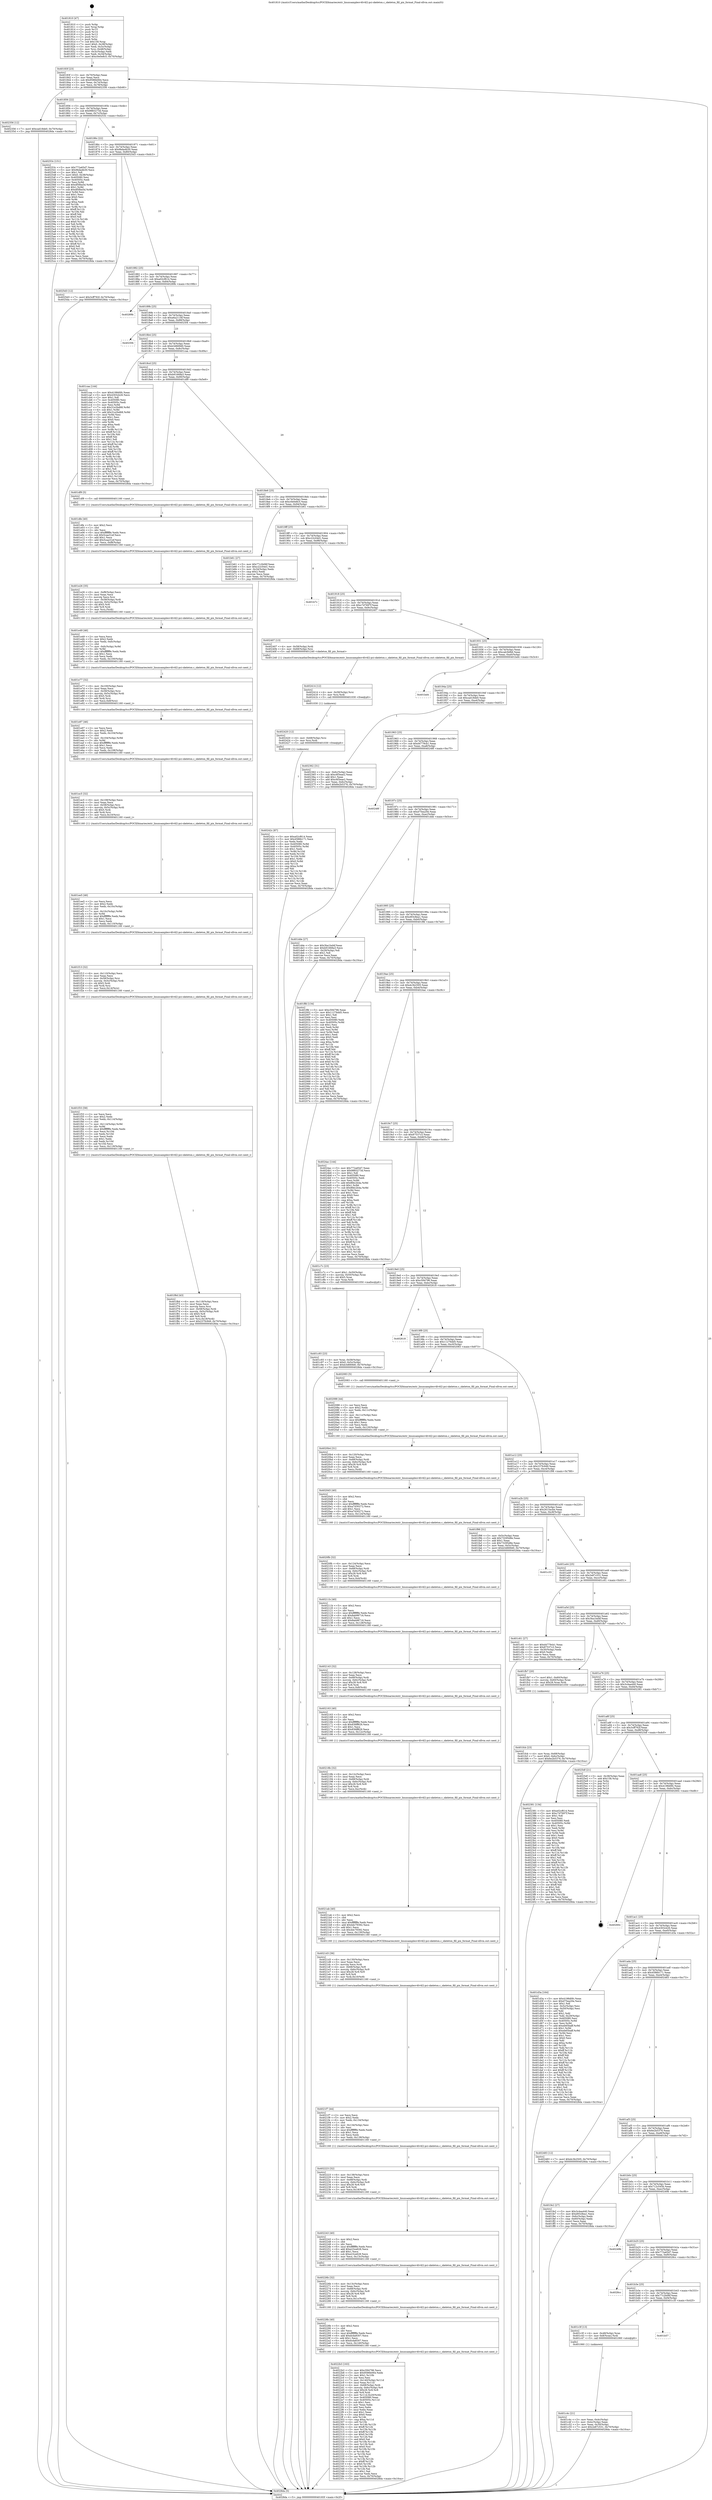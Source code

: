 digraph "0x401810" {
  label = "0x401810 (/mnt/c/Users/mathe/Desktop/tcc/POCII/binaries/extr_linuxsamplesv4lv4l2-pci-skeleton.c_skeleton_fill_pix_format_Final-ollvm.out::main(0))"
  labelloc = "t"
  node[shape=record]

  Entry [label="",width=0.3,height=0.3,shape=circle,fillcolor=black,style=filled]
  "0x40183f" [label="{
     0x40183f [23]\l
     | [instrs]\l
     &nbsp;&nbsp;0x40183f \<+3\>: mov -0x70(%rbp),%eax\l
     &nbsp;&nbsp;0x401842 \<+2\>: mov %eax,%ecx\l
     &nbsp;&nbsp;0x401844 \<+6\>: sub $0x9586b064,%ecx\l
     &nbsp;&nbsp;0x40184a \<+3\>: mov %eax,-0x74(%rbp)\l
     &nbsp;&nbsp;0x40184d \<+3\>: mov %ecx,-0x78(%rbp)\l
     &nbsp;&nbsp;0x401850 \<+6\>: je 0000000000402356 \<main+0xb46\>\l
  }"]
  "0x402356" [label="{
     0x402356 [12]\l
     | [instrs]\l
     &nbsp;&nbsp;0x402356 \<+7\>: movl $0xcad18de0,-0x70(%rbp)\l
     &nbsp;&nbsp;0x40235d \<+5\>: jmp 00000000004028da \<main+0x10ca\>\l
  }"]
  "0x401856" [label="{
     0x401856 [22]\l
     | [instrs]\l
     &nbsp;&nbsp;0x401856 \<+5\>: jmp 000000000040185b \<main+0x4b\>\l
     &nbsp;&nbsp;0x40185b \<+3\>: mov -0x74(%rbp),%eax\l
     &nbsp;&nbsp;0x40185e \<+5\>: sub $0x9883273d,%eax\l
     &nbsp;&nbsp;0x401863 \<+3\>: mov %eax,-0x7c(%rbp)\l
     &nbsp;&nbsp;0x401866 \<+6\>: je 000000000040253c \<main+0xd2c\>\l
  }"]
  Exit [label="",width=0.3,height=0.3,shape=circle,fillcolor=black,style=filled,peripheries=2]
  "0x40253c" [label="{
     0x40253c [151]\l
     | [instrs]\l
     &nbsp;&nbsp;0x40253c \<+5\>: mov $0x772a65d7,%eax\l
     &nbsp;&nbsp;0x402541 \<+5\>: mov $0x9bda4b30,%ecx\l
     &nbsp;&nbsp;0x402546 \<+2\>: mov $0x1,%dl\l
     &nbsp;&nbsp;0x402548 \<+7\>: movl $0x0,-0x38(%rbp)\l
     &nbsp;&nbsp;0x40254f \<+7\>: mov 0x405080,%esi\l
     &nbsp;&nbsp;0x402556 \<+7\>: mov 0x40505c,%edi\l
     &nbsp;&nbsp;0x40255d \<+3\>: mov %esi,%r8d\l
     &nbsp;&nbsp;0x402560 \<+7\>: add $0xdf5fba5d,%r8d\l
     &nbsp;&nbsp;0x402567 \<+4\>: sub $0x1,%r8d\l
     &nbsp;&nbsp;0x40256b \<+7\>: sub $0xdf5fba5d,%r8d\l
     &nbsp;&nbsp;0x402572 \<+4\>: imul %r8d,%esi\l
     &nbsp;&nbsp;0x402576 \<+3\>: and $0x1,%esi\l
     &nbsp;&nbsp;0x402579 \<+3\>: cmp $0x0,%esi\l
     &nbsp;&nbsp;0x40257c \<+4\>: sete %r9b\l
     &nbsp;&nbsp;0x402580 \<+3\>: cmp $0xa,%edi\l
     &nbsp;&nbsp;0x402583 \<+4\>: setl %r10b\l
     &nbsp;&nbsp;0x402587 \<+3\>: mov %r9b,%r11b\l
     &nbsp;&nbsp;0x40258a \<+4\>: xor $0xff,%r11b\l
     &nbsp;&nbsp;0x40258e \<+3\>: mov %r10b,%bl\l
     &nbsp;&nbsp;0x402591 \<+3\>: xor $0xff,%bl\l
     &nbsp;&nbsp;0x402594 \<+3\>: xor $0x0,%dl\l
     &nbsp;&nbsp;0x402597 \<+3\>: mov %r11b,%r14b\l
     &nbsp;&nbsp;0x40259a \<+4\>: and $0x0,%r14b\l
     &nbsp;&nbsp;0x40259e \<+3\>: and %dl,%r9b\l
     &nbsp;&nbsp;0x4025a1 \<+3\>: mov %bl,%r15b\l
     &nbsp;&nbsp;0x4025a4 \<+4\>: and $0x0,%r15b\l
     &nbsp;&nbsp;0x4025a8 \<+3\>: and %dl,%r10b\l
     &nbsp;&nbsp;0x4025ab \<+3\>: or %r9b,%r14b\l
     &nbsp;&nbsp;0x4025ae \<+3\>: or %r10b,%r15b\l
     &nbsp;&nbsp;0x4025b1 \<+3\>: xor %r15b,%r14b\l
     &nbsp;&nbsp;0x4025b4 \<+3\>: or %bl,%r11b\l
     &nbsp;&nbsp;0x4025b7 \<+4\>: xor $0xff,%r11b\l
     &nbsp;&nbsp;0x4025bb \<+3\>: or $0x0,%dl\l
     &nbsp;&nbsp;0x4025be \<+3\>: and %dl,%r11b\l
     &nbsp;&nbsp;0x4025c1 \<+3\>: or %r11b,%r14b\l
     &nbsp;&nbsp;0x4025c4 \<+4\>: test $0x1,%r14b\l
     &nbsp;&nbsp;0x4025c8 \<+3\>: cmovne %ecx,%eax\l
     &nbsp;&nbsp;0x4025cb \<+3\>: mov %eax,-0x70(%rbp)\l
     &nbsp;&nbsp;0x4025ce \<+5\>: jmp 00000000004028da \<main+0x10ca\>\l
  }"]
  "0x40186c" [label="{
     0x40186c [22]\l
     | [instrs]\l
     &nbsp;&nbsp;0x40186c \<+5\>: jmp 0000000000401871 \<main+0x61\>\l
     &nbsp;&nbsp;0x401871 \<+3\>: mov -0x74(%rbp),%eax\l
     &nbsp;&nbsp;0x401874 \<+5\>: sub $0x9bda4b30,%eax\l
     &nbsp;&nbsp;0x401879 \<+3\>: mov %eax,-0x80(%rbp)\l
     &nbsp;&nbsp;0x40187c \<+6\>: je 00000000004025d3 \<main+0xdc3\>\l
  }"]
  "0x40242c" [label="{
     0x40242c [87]\l
     | [instrs]\l
     &nbsp;&nbsp;0x40242c \<+5\>: mov $0xa02cf614,%eax\l
     &nbsp;&nbsp;0x402431 \<+5\>: mov $0x4586b171,%ecx\l
     &nbsp;&nbsp;0x402436 \<+2\>: xor %edx,%edx\l
     &nbsp;&nbsp;0x402438 \<+8\>: mov 0x405080,%r8d\l
     &nbsp;&nbsp;0x402440 \<+8\>: mov 0x40505c,%r9d\l
     &nbsp;&nbsp;0x402448 \<+3\>: sub $0x1,%edx\l
     &nbsp;&nbsp;0x40244b \<+3\>: mov %r8d,%r10d\l
     &nbsp;&nbsp;0x40244e \<+3\>: add %edx,%r10d\l
     &nbsp;&nbsp;0x402451 \<+4\>: imul %r10d,%r8d\l
     &nbsp;&nbsp;0x402455 \<+4\>: and $0x1,%r8d\l
     &nbsp;&nbsp;0x402459 \<+4\>: cmp $0x0,%r8d\l
     &nbsp;&nbsp;0x40245d \<+4\>: sete %r11b\l
     &nbsp;&nbsp;0x402461 \<+4\>: cmp $0xa,%r9d\l
     &nbsp;&nbsp;0x402465 \<+3\>: setl %bl\l
     &nbsp;&nbsp;0x402468 \<+3\>: mov %r11b,%r14b\l
     &nbsp;&nbsp;0x40246b \<+3\>: and %bl,%r14b\l
     &nbsp;&nbsp;0x40246e \<+3\>: xor %bl,%r11b\l
     &nbsp;&nbsp;0x402471 \<+3\>: or %r11b,%r14b\l
     &nbsp;&nbsp;0x402474 \<+4\>: test $0x1,%r14b\l
     &nbsp;&nbsp;0x402478 \<+3\>: cmovne %ecx,%eax\l
     &nbsp;&nbsp;0x40247b \<+3\>: mov %eax,-0x70(%rbp)\l
     &nbsp;&nbsp;0x40247e \<+5\>: jmp 00000000004028da \<main+0x10ca\>\l
  }"]
  "0x4025d3" [label="{
     0x4025d3 [12]\l
     | [instrs]\l
     &nbsp;&nbsp;0x4025d3 \<+7\>: movl $0x3cff792f,-0x70(%rbp)\l
     &nbsp;&nbsp;0x4025da \<+5\>: jmp 00000000004028da \<main+0x10ca\>\l
  }"]
  "0x401882" [label="{
     0x401882 [25]\l
     | [instrs]\l
     &nbsp;&nbsp;0x401882 \<+5\>: jmp 0000000000401887 \<main+0x77\>\l
     &nbsp;&nbsp;0x401887 \<+3\>: mov -0x74(%rbp),%eax\l
     &nbsp;&nbsp;0x40188a \<+5\>: sub $0xa02cf614,%eax\l
     &nbsp;&nbsp;0x40188f \<+6\>: mov %eax,-0x84(%rbp)\l
     &nbsp;&nbsp;0x401895 \<+6\>: je 000000000040289b \<main+0x108b\>\l
  }"]
  "0x402420" [label="{
     0x402420 [12]\l
     | [instrs]\l
     &nbsp;&nbsp;0x402420 \<+4\>: mov -0x68(%rbp),%rsi\l
     &nbsp;&nbsp;0x402424 \<+3\>: mov %rsi,%rdi\l
     &nbsp;&nbsp;0x402427 \<+5\>: call 0000000000401030 \<free@plt\>\l
     | [calls]\l
     &nbsp;&nbsp;0x401030 \{1\} (unknown)\l
  }"]
  "0x40289b" [label="{
     0x40289b\l
  }", style=dashed]
  "0x40189b" [label="{
     0x40189b [25]\l
     | [instrs]\l
     &nbsp;&nbsp;0x40189b \<+5\>: jmp 00000000004018a0 \<main+0x90\>\l
     &nbsp;&nbsp;0x4018a0 \<+3\>: mov -0x74(%rbp),%eax\l
     &nbsp;&nbsp;0x4018a3 \<+5\>: sub $0xa6a2116f,%eax\l
     &nbsp;&nbsp;0x4018a8 \<+6\>: mov %eax,-0x88(%rbp)\l
     &nbsp;&nbsp;0x4018ae \<+6\>: je 00000000004025f4 \<main+0xde4\>\l
  }"]
  "0x402414" [label="{
     0x402414 [12]\l
     | [instrs]\l
     &nbsp;&nbsp;0x402414 \<+4\>: mov -0x58(%rbp),%rsi\l
     &nbsp;&nbsp;0x402418 \<+3\>: mov %rsi,%rdi\l
     &nbsp;&nbsp;0x40241b \<+5\>: call 0000000000401030 \<free@plt\>\l
     | [calls]\l
     &nbsp;&nbsp;0x401030 \{1\} (unknown)\l
  }"]
  "0x4025f4" [label="{
     0x4025f4\l
  }", style=dashed]
  "0x4018b4" [label="{
     0x4018b4 [25]\l
     | [instrs]\l
     &nbsp;&nbsp;0x4018b4 \<+5\>: jmp 00000000004018b9 \<main+0xa9\>\l
     &nbsp;&nbsp;0x4018b9 \<+3\>: mov -0x74(%rbp),%eax\l
     &nbsp;&nbsp;0x4018bc \<+5\>: sub $0xb3d669d0,%eax\l
     &nbsp;&nbsp;0x4018c1 \<+6\>: mov %eax,-0x8c(%rbp)\l
     &nbsp;&nbsp;0x4018c7 \<+6\>: je 0000000000401caa \<main+0x49a\>\l
  }"]
  "0x4022b3" [label="{
     0x4022b3 [163]\l
     | [instrs]\l
     &nbsp;&nbsp;0x4022b3 \<+5\>: mov $0xc594796,%ecx\l
     &nbsp;&nbsp;0x4022b8 \<+5\>: mov $0x9586b064,%edx\l
     &nbsp;&nbsp;0x4022bd \<+3\>: mov $0x1,%r10b\l
     &nbsp;&nbsp;0x4022c0 \<+2\>: xor %esi,%esi\l
     &nbsp;&nbsp;0x4022c2 \<+7\>: mov -0x140(%rbp),%r11d\l
     &nbsp;&nbsp;0x4022c9 \<+4\>: imul %eax,%r11d\l
     &nbsp;&nbsp;0x4022cd \<+4\>: mov -0x68(%rbp),%rdi\l
     &nbsp;&nbsp;0x4022d1 \<+4\>: movslq -0x6c(%rbp),%r8\l
     &nbsp;&nbsp;0x4022d5 \<+4\>: imul $0x28,%r8,%r8\l
     &nbsp;&nbsp;0x4022d9 \<+3\>: add %r8,%rdi\l
     &nbsp;&nbsp;0x4022dc \<+4\>: mov %r11d,0x20(%rdi)\l
     &nbsp;&nbsp;0x4022e0 \<+7\>: mov 0x405080,%eax\l
     &nbsp;&nbsp;0x4022e7 \<+8\>: mov 0x40505c,%r11d\l
     &nbsp;&nbsp;0x4022ef \<+3\>: sub $0x1,%esi\l
     &nbsp;&nbsp;0x4022f2 \<+2\>: mov %eax,%ebx\l
     &nbsp;&nbsp;0x4022f4 \<+2\>: add %esi,%ebx\l
     &nbsp;&nbsp;0x4022f6 \<+3\>: imul %ebx,%eax\l
     &nbsp;&nbsp;0x4022f9 \<+3\>: and $0x1,%eax\l
     &nbsp;&nbsp;0x4022fc \<+3\>: cmp $0x0,%eax\l
     &nbsp;&nbsp;0x4022ff \<+4\>: sete %r14b\l
     &nbsp;&nbsp;0x402303 \<+4\>: cmp $0xa,%r11d\l
     &nbsp;&nbsp;0x402307 \<+4\>: setl %r15b\l
     &nbsp;&nbsp;0x40230b \<+3\>: mov %r14b,%r12b\l
     &nbsp;&nbsp;0x40230e \<+4\>: xor $0xff,%r12b\l
     &nbsp;&nbsp;0x402312 \<+3\>: mov %r15b,%r13b\l
     &nbsp;&nbsp;0x402315 \<+4\>: xor $0xff,%r13b\l
     &nbsp;&nbsp;0x402319 \<+4\>: xor $0x0,%r10b\l
     &nbsp;&nbsp;0x40231d \<+3\>: mov %r12b,%al\l
     &nbsp;&nbsp;0x402320 \<+2\>: and $0x0,%al\l
     &nbsp;&nbsp;0x402322 \<+3\>: and %r10b,%r14b\l
     &nbsp;&nbsp;0x402325 \<+3\>: mov %r13b,%sil\l
     &nbsp;&nbsp;0x402328 \<+4\>: and $0x0,%sil\l
     &nbsp;&nbsp;0x40232c \<+3\>: and %r10b,%r15b\l
     &nbsp;&nbsp;0x40232f \<+3\>: or %r14b,%al\l
     &nbsp;&nbsp;0x402332 \<+3\>: or %r15b,%sil\l
     &nbsp;&nbsp;0x402335 \<+3\>: xor %sil,%al\l
     &nbsp;&nbsp;0x402338 \<+3\>: or %r13b,%r12b\l
     &nbsp;&nbsp;0x40233b \<+4\>: xor $0xff,%r12b\l
     &nbsp;&nbsp;0x40233f \<+4\>: or $0x0,%r10b\l
     &nbsp;&nbsp;0x402343 \<+3\>: and %r10b,%r12b\l
     &nbsp;&nbsp;0x402346 \<+3\>: or %r12b,%al\l
     &nbsp;&nbsp;0x402349 \<+2\>: test $0x1,%al\l
     &nbsp;&nbsp;0x40234b \<+3\>: cmovne %edx,%ecx\l
     &nbsp;&nbsp;0x40234e \<+3\>: mov %ecx,-0x70(%rbp)\l
     &nbsp;&nbsp;0x402351 \<+5\>: jmp 00000000004028da \<main+0x10ca\>\l
  }"]
  "0x401caa" [label="{
     0x401caa [144]\l
     | [instrs]\l
     &nbsp;&nbsp;0x401caa \<+5\>: mov $0x4198d0fc,%eax\l
     &nbsp;&nbsp;0x401caf \<+5\>: mov $0x4303cb26,%ecx\l
     &nbsp;&nbsp;0x401cb4 \<+2\>: mov $0x1,%dl\l
     &nbsp;&nbsp;0x401cb6 \<+7\>: mov 0x405080,%esi\l
     &nbsp;&nbsp;0x401cbd \<+7\>: mov 0x40505c,%edi\l
     &nbsp;&nbsp;0x401cc4 \<+3\>: mov %esi,%r8d\l
     &nbsp;&nbsp;0x401cc7 \<+7\>: sub $0x31e2bd68,%r8d\l
     &nbsp;&nbsp;0x401cce \<+4\>: sub $0x1,%r8d\l
     &nbsp;&nbsp;0x401cd2 \<+7\>: add $0x31e2bd68,%r8d\l
     &nbsp;&nbsp;0x401cd9 \<+4\>: imul %r8d,%esi\l
     &nbsp;&nbsp;0x401cdd \<+3\>: and $0x1,%esi\l
     &nbsp;&nbsp;0x401ce0 \<+3\>: cmp $0x0,%esi\l
     &nbsp;&nbsp;0x401ce3 \<+4\>: sete %r9b\l
     &nbsp;&nbsp;0x401ce7 \<+3\>: cmp $0xa,%edi\l
     &nbsp;&nbsp;0x401cea \<+4\>: setl %r10b\l
     &nbsp;&nbsp;0x401cee \<+3\>: mov %r9b,%r11b\l
     &nbsp;&nbsp;0x401cf1 \<+4\>: xor $0xff,%r11b\l
     &nbsp;&nbsp;0x401cf5 \<+3\>: mov %r10b,%bl\l
     &nbsp;&nbsp;0x401cf8 \<+3\>: xor $0xff,%bl\l
     &nbsp;&nbsp;0x401cfb \<+3\>: xor $0x1,%dl\l
     &nbsp;&nbsp;0x401cfe \<+3\>: mov %r11b,%r14b\l
     &nbsp;&nbsp;0x401d01 \<+4\>: and $0xff,%r14b\l
     &nbsp;&nbsp;0x401d05 \<+3\>: and %dl,%r9b\l
     &nbsp;&nbsp;0x401d08 \<+3\>: mov %bl,%r15b\l
     &nbsp;&nbsp;0x401d0b \<+4\>: and $0xff,%r15b\l
     &nbsp;&nbsp;0x401d0f \<+3\>: and %dl,%r10b\l
     &nbsp;&nbsp;0x401d12 \<+3\>: or %r9b,%r14b\l
     &nbsp;&nbsp;0x401d15 \<+3\>: or %r10b,%r15b\l
     &nbsp;&nbsp;0x401d18 \<+3\>: xor %r15b,%r14b\l
     &nbsp;&nbsp;0x401d1b \<+3\>: or %bl,%r11b\l
     &nbsp;&nbsp;0x401d1e \<+4\>: xor $0xff,%r11b\l
     &nbsp;&nbsp;0x401d22 \<+3\>: or $0x1,%dl\l
     &nbsp;&nbsp;0x401d25 \<+3\>: and %dl,%r11b\l
     &nbsp;&nbsp;0x401d28 \<+3\>: or %r11b,%r14b\l
     &nbsp;&nbsp;0x401d2b \<+4\>: test $0x1,%r14b\l
     &nbsp;&nbsp;0x401d2f \<+3\>: cmovne %ecx,%eax\l
     &nbsp;&nbsp;0x401d32 \<+3\>: mov %eax,-0x70(%rbp)\l
     &nbsp;&nbsp;0x401d35 \<+5\>: jmp 00000000004028da \<main+0x10ca\>\l
  }"]
  "0x4018cd" [label="{
     0x4018cd [25]\l
     | [instrs]\l
     &nbsp;&nbsp;0x4018cd \<+5\>: jmp 00000000004018d2 \<main+0xc2\>\l
     &nbsp;&nbsp;0x4018d2 \<+3\>: mov -0x74(%rbp),%eax\l
     &nbsp;&nbsp;0x4018d5 \<+5\>: sub $0xb91668a3,%eax\l
     &nbsp;&nbsp;0x4018da \<+6\>: mov %eax,-0x90(%rbp)\l
     &nbsp;&nbsp;0x4018e0 \<+6\>: je 0000000000401df9 \<main+0x5e9\>\l
  }"]
  "0x40228b" [label="{
     0x40228b [40]\l
     | [instrs]\l
     &nbsp;&nbsp;0x40228b \<+5\>: mov $0x2,%ecx\l
     &nbsp;&nbsp;0x402290 \<+1\>: cltd\l
     &nbsp;&nbsp;0x402291 \<+2\>: idiv %ecx\l
     &nbsp;&nbsp;0x402293 \<+6\>: imul $0xfffffffe,%edx,%ecx\l
     &nbsp;&nbsp;0x402299 \<+6\>: add $0xdcda8307,%ecx\l
     &nbsp;&nbsp;0x40229f \<+3\>: add $0x1,%ecx\l
     &nbsp;&nbsp;0x4022a2 \<+6\>: sub $0xdcda8307,%ecx\l
     &nbsp;&nbsp;0x4022a8 \<+6\>: mov %ecx,-0x140(%rbp)\l
     &nbsp;&nbsp;0x4022ae \<+5\>: call 0000000000401160 \<next_i\>\l
     | [calls]\l
     &nbsp;&nbsp;0x401160 \{1\} (/mnt/c/Users/mathe/Desktop/tcc/POCII/binaries/extr_linuxsamplesv4lv4l2-pci-skeleton.c_skeleton_fill_pix_format_Final-ollvm.out::next_i)\l
  }"]
  "0x401df9" [label="{
     0x401df9 [5]\l
     | [instrs]\l
     &nbsp;&nbsp;0x401df9 \<+5\>: call 0000000000401160 \<next_i\>\l
     | [calls]\l
     &nbsp;&nbsp;0x401160 \{1\} (/mnt/c/Users/mathe/Desktop/tcc/POCII/binaries/extr_linuxsamplesv4lv4l2-pci-skeleton.c_skeleton_fill_pix_format_Final-ollvm.out::next_i)\l
  }"]
  "0x4018e6" [label="{
     0x4018e6 [25]\l
     | [instrs]\l
     &nbsp;&nbsp;0x4018e6 \<+5\>: jmp 00000000004018eb \<main+0xdb\>\l
     &nbsp;&nbsp;0x4018eb \<+3\>: mov -0x74(%rbp),%eax\l
     &nbsp;&nbsp;0x4018ee \<+5\>: sub $0xc0e0e8c5,%eax\l
     &nbsp;&nbsp;0x4018f3 \<+6\>: mov %eax,-0x94(%rbp)\l
     &nbsp;&nbsp;0x4018f9 \<+6\>: je 0000000000401b61 \<main+0x351\>\l
  }"]
  "0x40226b" [label="{
     0x40226b [32]\l
     | [instrs]\l
     &nbsp;&nbsp;0x40226b \<+6\>: mov -0x13c(%rbp),%ecx\l
     &nbsp;&nbsp;0x402271 \<+3\>: imul %eax,%ecx\l
     &nbsp;&nbsp;0x402274 \<+4\>: mov -0x68(%rbp),%rdi\l
     &nbsp;&nbsp;0x402278 \<+4\>: movslq -0x6c(%rbp),%r8\l
     &nbsp;&nbsp;0x40227c \<+4\>: imul $0x28,%r8,%r8\l
     &nbsp;&nbsp;0x402280 \<+3\>: add %r8,%rdi\l
     &nbsp;&nbsp;0x402283 \<+3\>: mov %ecx,0x1c(%rdi)\l
     &nbsp;&nbsp;0x402286 \<+5\>: call 0000000000401160 \<next_i\>\l
     | [calls]\l
     &nbsp;&nbsp;0x401160 \{1\} (/mnt/c/Users/mathe/Desktop/tcc/POCII/binaries/extr_linuxsamplesv4lv4l2-pci-skeleton.c_skeleton_fill_pix_format_Final-ollvm.out::next_i)\l
  }"]
  "0x401b61" [label="{
     0x401b61 [27]\l
     | [instrs]\l
     &nbsp;&nbsp;0x401b61 \<+5\>: mov $0x77c2b06f,%eax\l
     &nbsp;&nbsp;0x401b66 \<+5\>: mov $0xc22c04d1,%ecx\l
     &nbsp;&nbsp;0x401b6b \<+3\>: mov -0x34(%rbp),%edx\l
     &nbsp;&nbsp;0x401b6e \<+3\>: cmp $0x2,%edx\l
     &nbsp;&nbsp;0x401b71 \<+3\>: cmovne %ecx,%eax\l
     &nbsp;&nbsp;0x401b74 \<+3\>: mov %eax,-0x70(%rbp)\l
     &nbsp;&nbsp;0x401b77 \<+5\>: jmp 00000000004028da \<main+0x10ca\>\l
  }"]
  "0x4018ff" [label="{
     0x4018ff [25]\l
     | [instrs]\l
     &nbsp;&nbsp;0x4018ff \<+5\>: jmp 0000000000401904 \<main+0xf4\>\l
     &nbsp;&nbsp;0x401904 \<+3\>: mov -0x74(%rbp),%eax\l
     &nbsp;&nbsp;0x401907 \<+5\>: sub $0xc22c04d1,%eax\l
     &nbsp;&nbsp;0x40190c \<+6\>: mov %eax,-0x98(%rbp)\l
     &nbsp;&nbsp;0x401912 \<+6\>: je 0000000000401b7c \<main+0x36c\>\l
  }"]
  "0x4028da" [label="{
     0x4028da [5]\l
     | [instrs]\l
     &nbsp;&nbsp;0x4028da \<+5\>: jmp 000000000040183f \<main+0x2f\>\l
  }"]
  "0x401810" [label="{
     0x401810 [47]\l
     | [instrs]\l
     &nbsp;&nbsp;0x401810 \<+1\>: push %rbp\l
     &nbsp;&nbsp;0x401811 \<+3\>: mov %rsp,%rbp\l
     &nbsp;&nbsp;0x401814 \<+2\>: push %r15\l
     &nbsp;&nbsp;0x401816 \<+2\>: push %r14\l
     &nbsp;&nbsp;0x401818 \<+2\>: push %r13\l
     &nbsp;&nbsp;0x40181a \<+2\>: push %r12\l
     &nbsp;&nbsp;0x40181c \<+1\>: push %rbx\l
     &nbsp;&nbsp;0x40181d \<+7\>: sub $0x158,%rsp\l
     &nbsp;&nbsp;0x401824 \<+7\>: movl $0x0,-0x38(%rbp)\l
     &nbsp;&nbsp;0x40182b \<+3\>: mov %edi,-0x3c(%rbp)\l
     &nbsp;&nbsp;0x40182e \<+4\>: mov %rsi,-0x48(%rbp)\l
     &nbsp;&nbsp;0x401832 \<+3\>: mov -0x3c(%rbp),%edi\l
     &nbsp;&nbsp;0x401835 \<+3\>: mov %edi,-0x34(%rbp)\l
     &nbsp;&nbsp;0x401838 \<+7\>: movl $0xc0e0e8c5,-0x70(%rbp)\l
  }"]
  "0x402243" [label="{
     0x402243 [40]\l
     | [instrs]\l
     &nbsp;&nbsp;0x402243 \<+5\>: mov $0x2,%ecx\l
     &nbsp;&nbsp;0x402248 \<+1\>: cltd\l
     &nbsp;&nbsp;0x402249 \<+2\>: idiv %ecx\l
     &nbsp;&nbsp;0x40224b \<+6\>: imul $0xfffffffe,%edx,%ecx\l
     &nbsp;&nbsp;0x402251 \<+6\>: add $0xe23ce628,%ecx\l
     &nbsp;&nbsp;0x402257 \<+3\>: add $0x1,%ecx\l
     &nbsp;&nbsp;0x40225a \<+6\>: sub $0xe23ce628,%ecx\l
     &nbsp;&nbsp;0x402260 \<+6\>: mov %ecx,-0x13c(%rbp)\l
     &nbsp;&nbsp;0x402266 \<+5\>: call 0000000000401160 \<next_i\>\l
     | [calls]\l
     &nbsp;&nbsp;0x401160 \{1\} (/mnt/c/Users/mathe/Desktop/tcc/POCII/binaries/extr_linuxsamplesv4lv4l2-pci-skeleton.c_skeleton_fill_pix_format_Final-ollvm.out::next_i)\l
  }"]
  "0x401b7c" [label="{
     0x401b7c\l
  }", style=dashed]
  "0x401918" [label="{
     0x401918 [25]\l
     | [instrs]\l
     &nbsp;&nbsp;0x401918 \<+5\>: jmp 000000000040191d \<main+0x10d\>\l
     &nbsp;&nbsp;0x40191d \<+3\>: mov -0x74(%rbp),%eax\l
     &nbsp;&nbsp;0x401920 \<+5\>: sub $0xc7d7697f,%eax\l
     &nbsp;&nbsp;0x401925 \<+6\>: mov %eax,-0x9c(%rbp)\l
     &nbsp;&nbsp;0x40192b \<+6\>: je 0000000000402407 \<main+0xbf7\>\l
  }"]
  "0x402223" [label="{
     0x402223 [32]\l
     | [instrs]\l
     &nbsp;&nbsp;0x402223 \<+6\>: mov -0x138(%rbp),%ecx\l
     &nbsp;&nbsp;0x402229 \<+3\>: imul %eax,%ecx\l
     &nbsp;&nbsp;0x40222c \<+4\>: mov -0x68(%rbp),%rdi\l
     &nbsp;&nbsp;0x402230 \<+4\>: movslq -0x6c(%rbp),%r8\l
     &nbsp;&nbsp;0x402234 \<+4\>: imul $0x28,%r8,%r8\l
     &nbsp;&nbsp;0x402238 \<+3\>: add %r8,%rdi\l
     &nbsp;&nbsp;0x40223b \<+3\>: mov %ecx,0x18(%rdi)\l
     &nbsp;&nbsp;0x40223e \<+5\>: call 0000000000401160 \<next_i\>\l
     | [calls]\l
     &nbsp;&nbsp;0x401160 \{1\} (/mnt/c/Users/mathe/Desktop/tcc/POCII/binaries/extr_linuxsamplesv4lv4l2-pci-skeleton.c_skeleton_fill_pix_format_Final-ollvm.out::next_i)\l
  }"]
  "0x402407" [label="{
     0x402407 [13]\l
     | [instrs]\l
     &nbsp;&nbsp;0x402407 \<+4\>: mov -0x58(%rbp),%rdi\l
     &nbsp;&nbsp;0x40240b \<+4\>: mov -0x68(%rbp),%rsi\l
     &nbsp;&nbsp;0x40240f \<+5\>: call 0000000000401240 \<skeleton_fill_pix_format\>\l
     | [calls]\l
     &nbsp;&nbsp;0x401240 \{1\} (/mnt/c/Users/mathe/Desktop/tcc/POCII/binaries/extr_linuxsamplesv4lv4l2-pci-skeleton.c_skeleton_fill_pix_format_Final-ollvm.out::skeleton_fill_pix_format)\l
  }"]
  "0x401931" [label="{
     0x401931 [25]\l
     | [instrs]\l
     &nbsp;&nbsp;0x401931 \<+5\>: jmp 0000000000401936 \<main+0x126\>\l
     &nbsp;&nbsp;0x401936 \<+3\>: mov -0x74(%rbp),%eax\l
     &nbsp;&nbsp;0x401939 \<+5\>: sub $0xcab3bfb6,%eax\l
     &nbsp;&nbsp;0x40193e \<+6\>: mov %eax,-0xa0(%rbp)\l
     &nbsp;&nbsp;0x401944 \<+6\>: je 0000000000401bd4 \<main+0x3c4\>\l
  }"]
  "0x4021f7" [label="{
     0x4021f7 [44]\l
     | [instrs]\l
     &nbsp;&nbsp;0x4021f7 \<+2\>: xor %ecx,%ecx\l
     &nbsp;&nbsp;0x4021f9 \<+5\>: mov $0x2,%edx\l
     &nbsp;&nbsp;0x4021fe \<+6\>: mov %edx,-0x134(%rbp)\l
     &nbsp;&nbsp;0x402204 \<+1\>: cltd\l
     &nbsp;&nbsp;0x402205 \<+6\>: mov -0x134(%rbp),%esi\l
     &nbsp;&nbsp;0x40220b \<+2\>: idiv %esi\l
     &nbsp;&nbsp;0x40220d \<+6\>: imul $0xfffffffe,%edx,%edx\l
     &nbsp;&nbsp;0x402213 \<+3\>: sub $0x1,%ecx\l
     &nbsp;&nbsp;0x402216 \<+2\>: sub %ecx,%edx\l
     &nbsp;&nbsp;0x402218 \<+6\>: mov %edx,-0x138(%rbp)\l
     &nbsp;&nbsp;0x40221e \<+5\>: call 0000000000401160 \<next_i\>\l
     | [calls]\l
     &nbsp;&nbsp;0x401160 \{1\} (/mnt/c/Users/mathe/Desktop/tcc/POCII/binaries/extr_linuxsamplesv4lv4l2-pci-skeleton.c_skeleton_fill_pix_format_Final-ollvm.out::next_i)\l
  }"]
  "0x401bd4" [label="{
     0x401bd4\l
  }", style=dashed]
  "0x40194a" [label="{
     0x40194a [25]\l
     | [instrs]\l
     &nbsp;&nbsp;0x40194a \<+5\>: jmp 000000000040194f \<main+0x13f\>\l
     &nbsp;&nbsp;0x40194f \<+3\>: mov -0x74(%rbp),%eax\l
     &nbsp;&nbsp;0x401952 \<+5\>: sub $0xcad18de0,%eax\l
     &nbsp;&nbsp;0x401957 \<+6\>: mov %eax,-0xa4(%rbp)\l
     &nbsp;&nbsp;0x40195d \<+6\>: je 0000000000402362 \<main+0xb52\>\l
  }"]
  "0x4021d3" [label="{
     0x4021d3 [36]\l
     | [instrs]\l
     &nbsp;&nbsp;0x4021d3 \<+6\>: mov -0x130(%rbp),%ecx\l
     &nbsp;&nbsp;0x4021d9 \<+3\>: imul %eax,%ecx\l
     &nbsp;&nbsp;0x4021dc \<+3\>: movslq %ecx,%rdi\l
     &nbsp;&nbsp;0x4021df \<+4\>: mov -0x68(%rbp),%r8\l
     &nbsp;&nbsp;0x4021e3 \<+4\>: movslq -0x6c(%rbp),%r9\l
     &nbsp;&nbsp;0x4021e7 \<+4\>: imul $0x28,%r9,%r9\l
     &nbsp;&nbsp;0x4021eb \<+3\>: add %r9,%r8\l
     &nbsp;&nbsp;0x4021ee \<+4\>: mov %rdi,0x10(%r8)\l
     &nbsp;&nbsp;0x4021f2 \<+5\>: call 0000000000401160 \<next_i\>\l
     | [calls]\l
     &nbsp;&nbsp;0x401160 \{1\} (/mnt/c/Users/mathe/Desktop/tcc/POCII/binaries/extr_linuxsamplesv4lv4l2-pci-skeleton.c_skeleton_fill_pix_format_Final-ollvm.out::next_i)\l
  }"]
  "0x402362" [label="{
     0x402362 [31]\l
     | [instrs]\l
     &nbsp;&nbsp;0x402362 \<+3\>: mov -0x6c(%rbp),%eax\l
     &nbsp;&nbsp;0x402365 \<+5\>: sub $0xc6f3eae2,%eax\l
     &nbsp;&nbsp;0x40236a \<+3\>: add $0x1,%eax\l
     &nbsp;&nbsp;0x40236d \<+5\>: add $0xc6f3eae2,%eax\l
     &nbsp;&nbsp;0x402372 \<+3\>: mov %eax,-0x6c(%rbp)\l
     &nbsp;&nbsp;0x402375 \<+7\>: movl $0x6e2b5376,-0x70(%rbp)\l
     &nbsp;&nbsp;0x40237c \<+5\>: jmp 00000000004028da \<main+0x10ca\>\l
  }"]
  "0x401963" [label="{
     0x401963 [25]\l
     | [instrs]\l
     &nbsp;&nbsp;0x401963 \<+5\>: jmp 0000000000401968 \<main+0x158\>\l
     &nbsp;&nbsp;0x401968 \<+3\>: mov -0x74(%rbp),%eax\l
     &nbsp;&nbsp;0x40196b \<+5\>: sub $0xd4779cb1,%eax\l
     &nbsp;&nbsp;0x401970 \<+6\>: mov %eax,-0xa8(%rbp)\l
     &nbsp;&nbsp;0x401976 \<+6\>: je 000000000040248f \<main+0xc7f\>\l
  }"]
  "0x4021ab" [label="{
     0x4021ab [40]\l
     | [instrs]\l
     &nbsp;&nbsp;0x4021ab \<+5\>: mov $0x2,%ecx\l
     &nbsp;&nbsp;0x4021b0 \<+1\>: cltd\l
     &nbsp;&nbsp;0x4021b1 \<+2\>: idiv %ecx\l
     &nbsp;&nbsp;0x4021b3 \<+6\>: imul $0xfffffffe,%edx,%ecx\l
     &nbsp;&nbsp;0x4021b9 \<+6\>: add $0x4dc79392,%ecx\l
     &nbsp;&nbsp;0x4021bf \<+3\>: add $0x1,%ecx\l
     &nbsp;&nbsp;0x4021c2 \<+6\>: sub $0x4dc79392,%ecx\l
     &nbsp;&nbsp;0x4021c8 \<+6\>: mov %ecx,-0x130(%rbp)\l
     &nbsp;&nbsp;0x4021ce \<+5\>: call 0000000000401160 \<next_i\>\l
     | [calls]\l
     &nbsp;&nbsp;0x401160 \{1\} (/mnt/c/Users/mathe/Desktop/tcc/POCII/binaries/extr_linuxsamplesv4lv4l2-pci-skeleton.c_skeleton_fill_pix_format_Final-ollvm.out::next_i)\l
  }"]
  "0x40248f" [label="{
     0x40248f\l
  }", style=dashed]
  "0x40197c" [label="{
     0x40197c [25]\l
     | [instrs]\l
     &nbsp;&nbsp;0x40197c \<+5\>: jmp 0000000000401981 \<main+0x171\>\l
     &nbsp;&nbsp;0x401981 \<+3\>: mov -0x74(%rbp),%eax\l
     &nbsp;&nbsp;0x401984 \<+5\>: sub $0xd75ea20e,%eax\l
     &nbsp;&nbsp;0x401989 \<+6\>: mov %eax,-0xac(%rbp)\l
     &nbsp;&nbsp;0x40198f \<+6\>: je 0000000000401dde \<main+0x5ce\>\l
  }"]
  "0x40218b" [label="{
     0x40218b [32]\l
     | [instrs]\l
     &nbsp;&nbsp;0x40218b \<+6\>: mov -0x12c(%rbp),%ecx\l
     &nbsp;&nbsp;0x402191 \<+3\>: imul %eax,%ecx\l
     &nbsp;&nbsp;0x402194 \<+4\>: mov -0x68(%rbp),%rdi\l
     &nbsp;&nbsp;0x402198 \<+4\>: movslq -0x6c(%rbp),%r8\l
     &nbsp;&nbsp;0x40219c \<+4\>: imul $0x28,%r8,%r8\l
     &nbsp;&nbsp;0x4021a0 \<+3\>: add %r8,%rdi\l
     &nbsp;&nbsp;0x4021a3 \<+3\>: mov %ecx,0xc(%rdi)\l
     &nbsp;&nbsp;0x4021a6 \<+5\>: call 0000000000401160 \<next_i\>\l
     | [calls]\l
     &nbsp;&nbsp;0x401160 \{1\} (/mnt/c/Users/mathe/Desktop/tcc/POCII/binaries/extr_linuxsamplesv4lv4l2-pci-skeleton.c_skeleton_fill_pix_format_Final-ollvm.out::next_i)\l
  }"]
  "0x401dde" [label="{
     0x401dde [27]\l
     | [instrs]\l
     &nbsp;&nbsp;0x401dde \<+5\>: mov $0x3ba1bd4f,%eax\l
     &nbsp;&nbsp;0x401de3 \<+5\>: mov $0xb91668a3,%ecx\l
     &nbsp;&nbsp;0x401de8 \<+3\>: mov -0x29(%rbp),%dl\l
     &nbsp;&nbsp;0x401deb \<+3\>: test $0x1,%dl\l
     &nbsp;&nbsp;0x401dee \<+3\>: cmovne %ecx,%eax\l
     &nbsp;&nbsp;0x401df1 \<+3\>: mov %eax,-0x70(%rbp)\l
     &nbsp;&nbsp;0x401df4 \<+5\>: jmp 00000000004028da \<main+0x10ca\>\l
  }"]
  "0x401995" [label="{
     0x401995 [25]\l
     | [instrs]\l
     &nbsp;&nbsp;0x401995 \<+5\>: jmp 000000000040199a \<main+0x18a\>\l
     &nbsp;&nbsp;0x40199a \<+3\>: mov -0x74(%rbp),%eax\l
     &nbsp;&nbsp;0x40199d \<+5\>: sub $0xd93c8ea1,%eax\l
     &nbsp;&nbsp;0x4019a2 \<+6\>: mov %eax,-0xb0(%rbp)\l
     &nbsp;&nbsp;0x4019a8 \<+6\>: je 0000000000401ffd \<main+0x7ed\>\l
  }"]
  "0x402163" [label="{
     0x402163 [40]\l
     | [instrs]\l
     &nbsp;&nbsp;0x402163 \<+5\>: mov $0x2,%ecx\l
     &nbsp;&nbsp;0x402168 \<+1\>: cltd\l
     &nbsp;&nbsp;0x402169 \<+2\>: idiv %ecx\l
     &nbsp;&nbsp;0x40216b \<+6\>: imul $0xfffffffe,%edx,%ecx\l
     &nbsp;&nbsp;0x402171 \<+6\>: sub $0x836ff829,%ecx\l
     &nbsp;&nbsp;0x402177 \<+3\>: add $0x1,%ecx\l
     &nbsp;&nbsp;0x40217a \<+6\>: add $0x836ff829,%ecx\l
     &nbsp;&nbsp;0x402180 \<+6\>: mov %ecx,-0x12c(%rbp)\l
     &nbsp;&nbsp;0x402186 \<+5\>: call 0000000000401160 \<next_i\>\l
     | [calls]\l
     &nbsp;&nbsp;0x401160 \{1\} (/mnt/c/Users/mathe/Desktop/tcc/POCII/binaries/extr_linuxsamplesv4lv4l2-pci-skeleton.c_skeleton_fill_pix_format_Final-ollvm.out::next_i)\l
  }"]
  "0x401ffd" [label="{
     0x401ffd [134]\l
     | [instrs]\l
     &nbsp;&nbsp;0x401ffd \<+5\>: mov $0xc594796,%eax\l
     &nbsp;&nbsp;0x402002 \<+5\>: mov $0x11276dd5,%ecx\l
     &nbsp;&nbsp;0x402007 \<+2\>: mov $0x1,%dl\l
     &nbsp;&nbsp;0x402009 \<+2\>: xor %esi,%esi\l
     &nbsp;&nbsp;0x40200b \<+7\>: mov 0x405080,%edi\l
     &nbsp;&nbsp;0x402012 \<+8\>: mov 0x40505c,%r8d\l
     &nbsp;&nbsp;0x40201a \<+3\>: sub $0x1,%esi\l
     &nbsp;&nbsp;0x40201d \<+3\>: mov %edi,%r9d\l
     &nbsp;&nbsp;0x402020 \<+3\>: add %esi,%r9d\l
     &nbsp;&nbsp;0x402023 \<+4\>: imul %r9d,%edi\l
     &nbsp;&nbsp;0x402027 \<+3\>: and $0x1,%edi\l
     &nbsp;&nbsp;0x40202a \<+3\>: cmp $0x0,%edi\l
     &nbsp;&nbsp;0x40202d \<+4\>: sete %r10b\l
     &nbsp;&nbsp;0x402031 \<+4\>: cmp $0xa,%r8d\l
     &nbsp;&nbsp;0x402035 \<+4\>: setl %r11b\l
     &nbsp;&nbsp;0x402039 \<+3\>: mov %r10b,%bl\l
     &nbsp;&nbsp;0x40203c \<+3\>: xor $0xff,%bl\l
     &nbsp;&nbsp;0x40203f \<+3\>: mov %r11b,%r14b\l
     &nbsp;&nbsp;0x402042 \<+4\>: xor $0xff,%r14b\l
     &nbsp;&nbsp;0x402046 \<+3\>: xor $0x0,%dl\l
     &nbsp;&nbsp;0x402049 \<+3\>: mov %bl,%r15b\l
     &nbsp;&nbsp;0x40204c \<+4\>: and $0x0,%r15b\l
     &nbsp;&nbsp;0x402050 \<+3\>: and %dl,%r10b\l
     &nbsp;&nbsp;0x402053 \<+3\>: mov %r14b,%r12b\l
     &nbsp;&nbsp;0x402056 \<+4\>: and $0x0,%r12b\l
     &nbsp;&nbsp;0x40205a \<+3\>: and %dl,%r11b\l
     &nbsp;&nbsp;0x40205d \<+3\>: or %r10b,%r15b\l
     &nbsp;&nbsp;0x402060 \<+3\>: or %r11b,%r12b\l
     &nbsp;&nbsp;0x402063 \<+3\>: xor %r12b,%r15b\l
     &nbsp;&nbsp;0x402066 \<+3\>: or %r14b,%bl\l
     &nbsp;&nbsp;0x402069 \<+3\>: xor $0xff,%bl\l
     &nbsp;&nbsp;0x40206c \<+3\>: or $0x0,%dl\l
     &nbsp;&nbsp;0x40206f \<+2\>: and %dl,%bl\l
     &nbsp;&nbsp;0x402071 \<+3\>: or %bl,%r15b\l
     &nbsp;&nbsp;0x402074 \<+4\>: test $0x1,%r15b\l
     &nbsp;&nbsp;0x402078 \<+3\>: cmovne %ecx,%eax\l
     &nbsp;&nbsp;0x40207b \<+3\>: mov %eax,-0x70(%rbp)\l
     &nbsp;&nbsp;0x40207e \<+5\>: jmp 00000000004028da \<main+0x10ca\>\l
  }"]
  "0x4019ae" [label="{
     0x4019ae [25]\l
     | [instrs]\l
     &nbsp;&nbsp;0x4019ae \<+5\>: jmp 00000000004019b3 \<main+0x1a3\>\l
     &nbsp;&nbsp;0x4019b3 \<+3\>: mov -0x74(%rbp),%eax\l
     &nbsp;&nbsp;0x4019b6 \<+5\>: sub $0xdc3b2505,%eax\l
     &nbsp;&nbsp;0x4019bb \<+6\>: mov %eax,-0xb4(%rbp)\l
     &nbsp;&nbsp;0x4019c1 \<+6\>: je 00000000004024ac \<main+0xc9c\>\l
  }"]
  "0x402143" [label="{
     0x402143 [32]\l
     | [instrs]\l
     &nbsp;&nbsp;0x402143 \<+6\>: mov -0x128(%rbp),%ecx\l
     &nbsp;&nbsp;0x402149 \<+3\>: imul %eax,%ecx\l
     &nbsp;&nbsp;0x40214c \<+4\>: mov -0x68(%rbp),%rdi\l
     &nbsp;&nbsp;0x402150 \<+4\>: movslq -0x6c(%rbp),%r8\l
     &nbsp;&nbsp;0x402154 \<+4\>: imul $0x28,%r8,%r8\l
     &nbsp;&nbsp;0x402158 \<+3\>: add %r8,%rdi\l
     &nbsp;&nbsp;0x40215b \<+3\>: mov %ecx,0x8(%rdi)\l
     &nbsp;&nbsp;0x40215e \<+5\>: call 0000000000401160 \<next_i\>\l
     | [calls]\l
     &nbsp;&nbsp;0x401160 \{1\} (/mnt/c/Users/mathe/Desktop/tcc/POCII/binaries/extr_linuxsamplesv4lv4l2-pci-skeleton.c_skeleton_fill_pix_format_Final-ollvm.out::next_i)\l
  }"]
  "0x4024ac" [label="{
     0x4024ac [144]\l
     | [instrs]\l
     &nbsp;&nbsp;0x4024ac \<+5\>: mov $0x772a65d7,%eax\l
     &nbsp;&nbsp;0x4024b1 \<+5\>: mov $0x9883273d,%ecx\l
     &nbsp;&nbsp;0x4024b6 \<+2\>: mov $0x1,%dl\l
     &nbsp;&nbsp;0x4024b8 \<+7\>: mov 0x405080,%esi\l
     &nbsp;&nbsp;0x4024bf \<+7\>: mov 0x40505c,%edi\l
     &nbsp;&nbsp;0x4024c6 \<+3\>: mov %esi,%r8d\l
     &nbsp;&nbsp;0x4024c9 \<+7\>: add $0x8fdc2b4a,%r8d\l
     &nbsp;&nbsp;0x4024d0 \<+4\>: sub $0x1,%r8d\l
     &nbsp;&nbsp;0x4024d4 \<+7\>: sub $0x8fdc2b4a,%r8d\l
     &nbsp;&nbsp;0x4024db \<+4\>: imul %r8d,%esi\l
     &nbsp;&nbsp;0x4024df \<+3\>: and $0x1,%esi\l
     &nbsp;&nbsp;0x4024e2 \<+3\>: cmp $0x0,%esi\l
     &nbsp;&nbsp;0x4024e5 \<+4\>: sete %r9b\l
     &nbsp;&nbsp;0x4024e9 \<+3\>: cmp $0xa,%edi\l
     &nbsp;&nbsp;0x4024ec \<+4\>: setl %r10b\l
     &nbsp;&nbsp;0x4024f0 \<+3\>: mov %r9b,%r11b\l
     &nbsp;&nbsp;0x4024f3 \<+4\>: xor $0xff,%r11b\l
     &nbsp;&nbsp;0x4024f7 \<+3\>: mov %r10b,%bl\l
     &nbsp;&nbsp;0x4024fa \<+3\>: xor $0xff,%bl\l
     &nbsp;&nbsp;0x4024fd \<+3\>: xor $0x1,%dl\l
     &nbsp;&nbsp;0x402500 \<+3\>: mov %r11b,%r14b\l
     &nbsp;&nbsp;0x402503 \<+4\>: and $0xff,%r14b\l
     &nbsp;&nbsp;0x402507 \<+3\>: and %dl,%r9b\l
     &nbsp;&nbsp;0x40250a \<+3\>: mov %bl,%r15b\l
     &nbsp;&nbsp;0x40250d \<+4\>: and $0xff,%r15b\l
     &nbsp;&nbsp;0x402511 \<+3\>: and %dl,%r10b\l
     &nbsp;&nbsp;0x402514 \<+3\>: or %r9b,%r14b\l
     &nbsp;&nbsp;0x402517 \<+3\>: or %r10b,%r15b\l
     &nbsp;&nbsp;0x40251a \<+3\>: xor %r15b,%r14b\l
     &nbsp;&nbsp;0x40251d \<+3\>: or %bl,%r11b\l
     &nbsp;&nbsp;0x402520 \<+4\>: xor $0xff,%r11b\l
     &nbsp;&nbsp;0x402524 \<+3\>: or $0x1,%dl\l
     &nbsp;&nbsp;0x402527 \<+3\>: and %dl,%r11b\l
     &nbsp;&nbsp;0x40252a \<+3\>: or %r11b,%r14b\l
     &nbsp;&nbsp;0x40252d \<+4\>: test $0x1,%r14b\l
     &nbsp;&nbsp;0x402531 \<+3\>: cmovne %ecx,%eax\l
     &nbsp;&nbsp;0x402534 \<+3\>: mov %eax,-0x70(%rbp)\l
     &nbsp;&nbsp;0x402537 \<+5\>: jmp 00000000004028da \<main+0x10ca\>\l
  }"]
  "0x4019c7" [label="{
     0x4019c7 [25]\l
     | [instrs]\l
     &nbsp;&nbsp;0x4019c7 \<+5\>: jmp 00000000004019cc \<main+0x1bc\>\l
     &nbsp;&nbsp;0x4019cc \<+3\>: mov -0x74(%rbp),%eax\l
     &nbsp;&nbsp;0x4019cf \<+5\>: sub $0x87537c3,%eax\l
     &nbsp;&nbsp;0x4019d4 \<+6\>: mov %eax,-0xb8(%rbp)\l
     &nbsp;&nbsp;0x4019da \<+6\>: je 0000000000401c7c \<main+0x46c\>\l
  }"]
  "0x40211b" [label="{
     0x40211b [40]\l
     | [instrs]\l
     &nbsp;&nbsp;0x40211b \<+5\>: mov $0x2,%ecx\l
     &nbsp;&nbsp;0x402120 \<+1\>: cltd\l
     &nbsp;&nbsp;0x402121 \<+2\>: idiv %ecx\l
     &nbsp;&nbsp;0x402123 \<+6\>: imul $0xfffffffe,%edx,%ecx\l
     &nbsp;&nbsp;0x402129 \<+6\>: sub $0x8ab98716,%ecx\l
     &nbsp;&nbsp;0x40212f \<+3\>: add $0x1,%ecx\l
     &nbsp;&nbsp;0x402132 \<+6\>: add $0x8ab98716,%ecx\l
     &nbsp;&nbsp;0x402138 \<+6\>: mov %ecx,-0x128(%rbp)\l
     &nbsp;&nbsp;0x40213e \<+5\>: call 0000000000401160 \<next_i\>\l
     | [calls]\l
     &nbsp;&nbsp;0x401160 \{1\} (/mnt/c/Users/mathe/Desktop/tcc/POCII/binaries/extr_linuxsamplesv4lv4l2-pci-skeleton.c_skeleton_fill_pix_format_Final-ollvm.out::next_i)\l
  }"]
  "0x401c7c" [label="{
     0x401c7c [23]\l
     | [instrs]\l
     &nbsp;&nbsp;0x401c7c \<+7\>: movl $0x1,-0x50(%rbp)\l
     &nbsp;&nbsp;0x401c83 \<+4\>: movslq -0x50(%rbp),%rax\l
     &nbsp;&nbsp;0x401c87 \<+4\>: shl $0x5,%rax\l
     &nbsp;&nbsp;0x401c8b \<+3\>: mov %rax,%rdi\l
     &nbsp;&nbsp;0x401c8e \<+5\>: call 0000000000401050 \<malloc@plt\>\l
     | [calls]\l
     &nbsp;&nbsp;0x401050 \{1\} (unknown)\l
  }"]
  "0x4019e0" [label="{
     0x4019e0 [25]\l
     | [instrs]\l
     &nbsp;&nbsp;0x4019e0 \<+5\>: jmp 00000000004019e5 \<main+0x1d5\>\l
     &nbsp;&nbsp;0x4019e5 \<+3\>: mov -0x74(%rbp),%eax\l
     &nbsp;&nbsp;0x4019e8 \<+5\>: sub $0xc594796,%eax\l
     &nbsp;&nbsp;0x4019ed \<+6\>: mov %eax,-0xbc(%rbp)\l
     &nbsp;&nbsp;0x4019f3 \<+6\>: je 0000000000402618 \<main+0xe08\>\l
  }"]
  "0x4020fb" [label="{
     0x4020fb [32]\l
     | [instrs]\l
     &nbsp;&nbsp;0x4020fb \<+6\>: mov -0x124(%rbp),%ecx\l
     &nbsp;&nbsp;0x402101 \<+3\>: imul %eax,%ecx\l
     &nbsp;&nbsp;0x402104 \<+4\>: mov -0x68(%rbp),%rdi\l
     &nbsp;&nbsp;0x402108 \<+4\>: movslq -0x6c(%rbp),%r8\l
     &nbsp;&nbsp;0x40210c \<+4\>: imul $0x28,%r8,%r8\l
     &nbsp;&nbsp;0x402110 \<+3\>: add %r8,%rdi\l
     &nbsp;&nbsp;0x402113 \<+3\>: mov %ecx,0x4(%rdi)\l
     &nbsp;&nbsp;0x402116 \<+5\>: call 0000000000401160 \<next_i\>\l
     | [calls]\l
     &nbsp;&nbsp;0x401160 \{1\} (/mnt/c/Users/mathe/Desktop/tcc/POCII/binaries/extr_linuxsamplesv4lv4l2-pci-skeleton.c_skeleton_fill_pix_format_Final-ollvm.out::next_i)\l
  }"]
  "0x402618" [label="{
     0x402618\l
  }", style=dashed]
  "0x4019f9" [label="{
     0x4019f9 [25]\l
     | [instrs]\l
     &nbsp;&nbsp;0x4019f9 \<+5\>: jmp 00000000004019fe \<main+0x1ee\>\l
     &nbsp;&nbsp;0x4019fe \<+3\>: mov -0x74(%rbp),%eax\l
     &nbsp;&nbsp;0x401a01 \<+5\>: sub $0x11276dd5,%eax\l
     &nbsp;&nbsp;0x401a06 \<+6\>: mov %eax,-0xc0(%rbp)\l
     &nbsp;&nbsp;0x401a0c \<+6\>: je 0000000000402083 \<main+0x873\>\l
  }"]
  "0x4020d3" [label="{
     0x4020d3 [40]\l
     | [instrs]\l
     &nbsp;&nbsp;0x4020d3 \<+5\>: mov $0x2,%ecx\l
     &nbsp;&nbsp;0x4020d8 \<+1\>: cltd\l
     &nbsp;&nbsp;0x4020d9 \<+2\>: idiv %ecx\l
     &nbsp;&nbsp;0x4020db \<+6\>: imul $0xfffffffe,%edx,%ecx\l
     &nbsp;&nbsp;0x4020e1 \<+6\>: sub $0xa7d30272,%ecx\l
     &nbsp;&nbsp;0x4020e7 \<+3\>: add $0x1,%ecx\l
     &nbsp;&nbsp;0x4020ea \<+6\>: add $0xa7d30272,%ecx\l
     &nbsp;&nbsp;0x4020f0 \<+6\>: mov %ecx,-0x124(%rbp)\l
     &nbsp;&nbsp;0x4020f6 \<+5\>: call 0000000000401160 \<next_i\>\l
     | [calls]\l
     &nbsp;&nbsp;0x401160 \{1\} (/mnt/c/Users/mathe/Desktop/tcc/POCII/binaries/extr_linuxsamplesv4lv4l2-pci-skeleton.c_skeleton_fill_pix_format_Final-ollvm.out::next_i)\l
  }"]
  "0x402083" [label="{
     0x402083 [5]\l
     | [instrs]\l
     &nbsp;&nbsp;0x402083 \<+5\>: call 0000000000401160 \<next_i\>\l
     | [calls]\l
     &nbsp;&nbsp;0x401160 \{1\} (/mnt/c/Users/mathe/Desktop/tcc/POCII/binaries/extr_linuxsamplesv4lv4l2-pci-skeleton.c_skeleton_fill_pix_format_Final-ollvm.out::next_i)\l
  }"]
  "0x401a12" [label="{
     0x401a12 [25]\l
     | [instrs]\l
     &nbsp;&nbsp;0x401a12 \<+5\>: jmp 0000000000401a17 \<main+0x207\>\l
     &nbsp;&nbsp;0x401a17 \<+3\>: mov -0x74(%rbp),%eax\l
     &nbsp;&nbsp;0x401a1a \<+5\>: sub $0x237fc949,%eax\l
     &nbsp;&nbsp;0x401a1f \<+6\>: mov %eax,-0xc4(%rbp)\l
     &nbsp;&nbsp;0x401a25 \<+6\>: je 0000000000401f98 \<main+0x788\>\l
  }"]
  "0x4020b4" [label="{
     0x4020b4 [31]\l
     | [instrs]\l
     &nbsp;&nbsp;0x4020b4 \<+6\>: mov -0x120(%rbp),%ecx\l
     &nbsp;&nbsp;0x4020ba \<+3\>: imul %eax,%ecx\l
     &nbsp;&nbsp;0x4020bd \<+4\>: mov -0x68(%rbp),%rdi\l
     &nbsp;&nbsp;0x4020c1 \<+4\>: movslq -0x6c(%rbp),%r8\l
     &nbsp;&nbsp;0x4020c5 \<+4\>: imul $0x28,%r8,%r8\l
     &nbsp;&nbsp;0x4020c9 \<+3\>: add %r8,%rdi\l
     &nbsp;&nbsp;0x4020cc \<+2\>: mov %ecx,(%rdi)\l
     &nbsp;&nbsp;0x4020ce \<+5\>: call 0000000000401160 \<next_i\>\l
     | [calls]\l
     &nbsp;&nbsp;0x401160 \{1\} (/mnt/c/Users/mathe/Desktop/tcc/POCII/binaries/extr_linuxsamplesv4lv4l2-pci-skeleton.c_skeleton_fill_pix_format_Final-ollvm.out::next_i)\l
  }"]
  "0x401f98" [label="{
     0x401f98 [31]\l
     | [instrs]\l
     &nbsp;&nbsp;0x401f98 \<+3\>: mov -0x5c(%rbp),%eax\l
     &nbsp;&nbsp;0x401f9b \<+5\>: add $0x73295d8e,%eax\l
     &nbsp;&nbsp;0x401fa0 \<+3\>: add $0x1,%eax\l
     &nbsp;&nbsp;0x401fa3 \<+5\>: sub $0x73295d8e,%eax\l
     &nbsp;&nbsp;0x401fa8 \<+3\>: mov %eax,-0x5c(%rbp)\l
     &nbsp;&nbsp;0x401fab \<+7\>: movl $0xb3d669d0,-0x70(%rbp)\l
     &nbsp;&nbsp;0x401fb2 \<+5\>: jmp 00000000004028da \<main+0x10ca\>\l
  }"]
  "0x401a2b" [label="{
     0x401a2b [25]\l
     | [instrs]\l
     &nbsp;&nbsp;0x401a2b \<+5\>: jmp 0000000000401a30 \<main+0x220\>\l
     &nbsp;&nbsp;0x401a30 \<+3\>: mov -0x74(%rbp),%eax\l
     &nbsp;&nbsp;0x401a33 \<+5\>: sub $0x2615acbe,%eax\l
     &nbsp;&nbsp;0x401a38 \<+6\>: mov %eax,-0xc8(%rbp)\l
     &nbsp;&nbsp;0x401a3e \<+6\>: je 0000000000401c33 \<main+0x423\>\l
  }"]
  "0x402088" [label="{
     0x402088 [44]\l
     | [instrs]\l
     &nbsp;&nbsp;0x402088 \<+2\>: xor %ecx,%ecx\l
     &nbsp;&nbsp;0x40208a \<+5\>: mov $0x2,%edx\l
     &nbsp;&nbsp;0x40208f \<+6\>: mov %edx,-0x11c(%rbp)\l
     &nbsp;&nbsp;0x402095 \<+1\>: cltd\l
     &nbsp;&nbsp;0x402096 \<+6\>: mov -0x11c(%rbp),%esi\l
     &nbsp;&nbsp;0x40209c \<+2\>: idiv %esi\l
     &nbsp;&nbsp;0x40209e \<+6\>: imul $0xfffffffe,%edx,%edx\l
     &nbsp;&nbsp;0x4020a4 \<+3\>: sub $0x1,%ecx\l
     &nbsp;&nbsp;0x4020a7 \<+2\>: sub %ecx,%edx\l
     &nbsp;&nbsp;0x4020a9 \<+6\>: mov %edx,-0x120(%rbp)\l
     &nbsp;&nbsp;0x4020af \<+5\>: call 0000000000401160 \<next_i\>\l
     | [calls]\l
     &nbsp;&nbsp;0x401160 \{1\} (/mnt/c/Users/mathe/Desktop/tcc/POCII/binaries/extr_linuxsamplesv4lv4l2-pci-skeleton.c_skeleton_fill_pix_format_Final-ollvm.out::next_i)\l
  }"]
  "0x401c33" [label="{
     0x401c33\l
  }", style=dashed]
  "0x401a44" [label="{
     0x401a44 [25]\l
     | [instrs]\l
     &nbsp;&nbsp;0x401a44 \<+5\>: jmp 0000000000401a49 \<main+0x239\>\l
     &nbsp;&nbsp;0x401a49 \<+3\>: mov -0x74(%rbp),%eax\l
     &nbsp;&nbsp;0x401a4c \<+5\>: sub $0x2e87c531,%eax\l
     &nbsp;&nbsp;0x401a51 \<+6\>: mov %eax,-0xcc(%rbp)\l
     &nbsp;&nbsp;0x401a57 \<+6\>: je 0000000000401c61 \<main+0x451\>\l
  }"]
  "0x401fcb" [label="{
     0x401fcb [23]\l
     | [instrs]\l
     &nbsp;&nbsp;0x401fcb \<+4\>: mov %rax,-0x68(%rbp)\l
     &nbsp;&nbsp;0x401fcf \<+7\>: movl $0x0,-0x6c(%rbp)\l
     &nbsp;&nbsp;0x401fd6 \<+7\>: movl $0x6e2b5376,-0x70(%rbp)\l
     &nbsp;&nbsp;0x401fdd \<+5\>: jmp 00000000004028da \<main+0x10ca\>\l
  }"]
  "0x401c61" [label="{
     0x401c61 [27]\l
     | [instrs]\l
     &nbsp;&nbsp;0x401c61 \<+5\>: mov $0xd4779cb1,%eax\l
     &nbsp;&nbsp;0x401c66 \<+5\>: mov $0x87537c3,%ecx\l
     &nbsp;&nbsp;0x401c6b \<+3\>: mov -0x30(%rbp),%edx\l
     &nbsp;&nbsp;0x401c6e \<+3\>: cmp $0x0,%edx\l
     &nbsp;&nbsp;0x401c71 \<+3\>: cmove %ecx,%eax\l
     &nbsp;&nbsp;0x401c74 \<+3\>: mov %eax,-0x70(%rbp)\l
     &nbsp;&nbsp;0x401c77 \<+5\>: jmp 00000000004028da \<main+0x10ca\>\l
  }"]
  "0x401a5d" [label="{
     0x401a5d [25]\l
     | [instrs]\l
     &nbsp;&nbsp;0x401a5d \<+5\>: jmp 0000000000401a62 \<main+0x252\>\l
     &nbsp;&nbsp;0x401a62 \<+3\>: mov -0x74(%rbp),%eax\l
     &nbsp;&nbsp;0x401a65 \<+5\>: sub $0x3ba1bd4f,%eax\l
     &nbsp;&nbsp;0x401a6a \<+6\>: mov %eax,-0xd0(%rbp)\l
     &nbsp;&nbsp;0x401a70 \<+6\>: je 0000000000401fb7 \<main+0x7a7\>\l
  }"]
  "0x401f6d" [label="{
     0x401f6d [43]\l
     | [instrs]\l
     &nbsp;&nbsp;0x401f6d \<+6\>: mov -0x118(%rbp),%ecx\l
     &nbsp;&nbsp;0x401f73 \<+3\>: imul %eax,%ecx\l
     &nbsp;&nbsp;0x401f76 \<+3\>: movslq %ecx,%rsi\l
     &nbsp;&nbsp;0x401f79 \<+4\>: mov -0x58(%rbp),%rdi\l
     &nbsp;&nbsp;0x401f7d \<+4\>: movslq -0x5c(%rbp),%r8\l
     &nbsp;&nbsp;0x401f81 \<+4\>: shl $0x5,%r8\l
     &nbsp;&nbsp;0x401f85 \<+3\>: add %r8,%rdi\l
     &nbsp;&nbsp;0x401f88 \<+4\>: mov %rsi,0x18(%rdi)\l
     &nbsp;&nbsp;0x401f8c \<+7\>: movl $0x237fc949,-0x70(%rbp)\l
     &nbsp;&nbsp;0x401f93 \<+5\>: jmp 00000000004028da \<main+0x10ca\>\l
  }"]
  "0x401fb7" [label="{
     0x401fb7 [20]\l
     | [instrs]\l
     &nbsp;&nbsp;0x401fb7 \<+7\>: movl $0x1,-0x60(%rbp)\l
     &nbsp;&nbsp;0x401fbe \<+4\>: movslq -0x60(%rbp),%rax\l
     &nbsp;&nbsp;0x401fc2 \<+4\>: imul $0x28,%rax,%rdi\l
     &nbsp;&nbsp;0x401fc6 \<+5\>: call 0000000000401050 \<malloc@plt\>\l
     | [calls]\l
     &nbsp;&nbsp;0x401050 \{1\} (unknown)\l
  }"]
  "0x401a76" [label="{
     0x401a76 [25]\l
     | [instrs]\l
     &nbsp;&nbsp;0x401a76 \<+5\>: jmp 0000000000401a7b \<main+0x26b\>\l
     &nbsp;&nbsp;0x401a7b \<+3\>: mov -0x74(%rbp),%eax\l
     &nbsp;&nbsp;0x401a7e \<+5\>: sub $0x3c4aa440,%eax\l
     &nbsp;&nbsp;0x401a83 \<+6\>: mov %eax,-0xd4(%rbp)\l
     &nbsp;&nbsp;0x401a89 \<+6\>: je 0000000000402381 \<main+0xb71\>\l
  }"]
  "0x401f33" [label="{
     0x401f33 [58]\l
     | [instrs]\l
     &nbsp;&nbsp;0x401f33 \<+2\>: xor %ecx,%ecx\l
     &nbsp;&nbsp;0x401f35 \<+5\>: mov $0x2,%edx\l
     &nbsp;&nbsp;0x401f3a \<+6\>: mov %edx,-0x114(%rbp)\l
     &nbsp;&nbsp;0x401f40 \<+1\>: cltd\l
     &nbsp;&nbsp;0x401f41 \<+7\>: mov -0x114(%rbp),%r9d\l
     &nbsp;&nbsp;0x401f48 \<+3\>: idiv %r9d\l
     &nbsp;&nbsp;0x401f4b \<+6\>: imul $0xfffffffe,%edx,%edx\l
     &nbsp;&nbsp;0x401f51 \<+3\>: mov %ecx,%r10d\l
     &nbsp;&nbsp;0x401f54 \<+3\>: sub %edx,%r10d\l
     &nbsp;&nbsp;0x401f57 \<+2\>: mov %ecx,%edx\l
     &nbsp;&nbsp;0x401f59 \<+3\>: sub $0x1,%edx\l
     &nbsp;&nbsp;0x401f5c \<+3\>: add %edx,%r10d\l
     &nbsp;&nbsp;0x401f5f \<+3\>: sub %r10d,%ecx\l
     &nbsp;&nbsp;0x401f62 \<+6\>: mov %ecx,-0x118(%rbp)\l
     &nbsp;&nbsp;0x401f68 \<+5\>: call 0000000000401160 \<next_i\>\l
     | [calls]\l
     &nbsp;&nbsp;0x401160 \{1\} (/mnt/c/Users/mathe/Desktop/tcc/POCII/binaries/extr_linuxsamplesv4lv4l2-pci-skeleton.c_skeleton_fill_pix_format_Final-ollvm.out::next_i)\l
  }"]
  "0x402381" [label="{
     0x402381 [134]\l
     | [instrs]\l
     &nbsp;&nbsp;0x402381 \<+5\>: mov $0xa02cf614,%eax\l
     &nbsp;&nbsp;0x402386 \<+5\>: mov $0xc7d7697f,%ecx\l
     &nbsp;&nbsp;0x40238b \<+2\>: mov $0x1,%dl\l
     &nbsp;&nbsp;0x40238d \<+2\>: xor %esi,%esi\l
     &nbsp;&nbsp;0x40238f \<+7\>: mov 0x405080,%edi\l
     &nbsp;&nbsp;0x402396 \<+8\>: mov 0x40505c,%r8d\l
     &nbsp;&nbsp;0x40239e \<+3\>: sub $0x1,%esi\l
     &nbsp;&nbsp;0x4023a1 \<+3\>: mov %edi,%r9d\l
     &nbsp;&nbsp;0x4023a4 \<+3\>: add %esi,%r9d\l
     &nbsp;&nbsp;0x4023a7 \<+4\>: imul %r9d,%edi\l
     &nbsp;&nbsp;0x4023ab \<+3\>: and $0x1,%edi\l
     &nbsp;&nbsp;0x4023ae \<+3\>: cmp $0x0,%edi\l
     &nbsp;&nbsp;0x4023b1 \<+4\>: sete %r10b\l
     &nbsp;&nbsp;0x4023b5 \<+4\>: cmp $0xa,%r8d\l
     &nbsp;&nbsp;0x4023b9 \<+4\>: setl %r11b\l
     &nbsp;&nbsp;0x4023bd \<+3\>: mov %r10b,%bl\l
     &nbsp;&nbsp;0x4023c0 \<+3\>: xor $0xff,%bl\l
     &nbsp;&nbsp;0x4023c3 \<+3\>: mov %r11b,%r14b\l
     &nbsp;&nbsp;0x4023c6 \<+4\>: xor $0xff,%r14b\l
     &nbsp;&nbsp;0x4023ca \<+3\>: xor $0x1,%dl\l
     &nbsp;&nbsp;0x4023cd \<+3\>: mov %bl,%r15b\l
     &nbsp;&nbsp;0x4023d0 \<+4\>: and $0xff,%r15b\l
     &nbsp;&nbsp;0x4023d4 \<+3\>: and %dl,%r10b\l
     &nbsp;&nbsp;0x4023d7 \<+3\>: mov %r14b,%r12b\l
     &nbsp;&nbsp;0x4023da \<+4\>: and $0xff,%r12b\l
     &nbsp;&nbsp;0x4023de \<+3\>: and %dl,%r11b\l
     &nbsp;&nbsp;0x4023e1 \<+3\>: or %r10b,%r15b\l
     &nbsp;&nbsp;0x4023e4 \<+3\>: or %r11b,%r12b\l
     &nbsp;&nbsp;0x4023e7 \<+3\>: xor %r12b,%r15b\l
     &nbsp;&nbsp;0x4023ea \<+3\>: or %r14b,%bl\l
     &nbsp;&nbsp;0x4023ed \<+3\>: xor $0xff,%bl\l
     &nbsp;&nbsp;0x4023f0 \<+3\>: or $0x1,%dl\l
     &nbsp;&nbsp;0x4023f3 \<+2\>: and %dl,%bl\l
     &nbsp;&nbsp;0x4023f5 \<+3\>: or %bl,%r15b\l
     &nbsp;&nbsp;0x4023f8 \<+4\>: test $0x1,%r15b\l
     &nbsp;&nbsp;0x4023fc \<+3\>: cmovne %ecx,%eax\l
     &nbsp;&nbsp;0x4023ff \<+3\>: mov %eax,-0x70(%rbp)\l
     &nbsp;&nbsp;0x402402 \<+5\>: jmp 00000000004028da \<main+0x10ca\>\l
  }"]
  "0x401a8f" [label="{
     0x401a8f [25]\l
     | [instrs]\l
     &nbsp;&nbsp;0x401a8f \<+5\>: jmp 0000000000401a94 \<main+0x284\>\l
     &nbsp;&nbsp;0x401a94 \<+3\>: mov -0x74(%rbp),%eax\l
     &nbsp;&nbsp;0x401a97 \<+5\>: sub $0x3cff792f,%eax\l
     &nbsp;&nbsp;0x401a9c \<+6\>: mov %eax,-0xd8(%rbp)\l
     &nbsp;&nbsp;0x401aa2 \<+6\>: je 00000000004025df \<main+0xdcf\>\l
  }"]
  "0x401f13" [label="{
     0x401f13 [32]\l
     | [instrs]\l
     &nbsp;&nbsp;0x401f13 \<+6\>: mov -0x110(%rbp),%ecx\l
     &nbsp;&nbsp;0x401f19 \<+3\>: imul %eax,%ecx\l
     &nbsp;&nbsp;0x401f1c \<+4\>: mov -0x58(%rbp),%rsi\l
     &nbsp;&nbsp;0x401f20 \<+4\>: movslq -0x5c(%rbp),%rdi\l
     &nbsp;&nbsp;0x401f24 \<+4\>: shl $0x5,%rdi\l
     &nbsp;&nbsp;0x401f28 \<+3\>: add %rdi,%rsi\l
     &nbsp;&nbsp;0x401f2b \<+3\>: mov %ecx,0x14(%rsi)\l
     &nbsp;&nbsp;0x401f2e \<+5\>: call 0000000000401160 \<next_i\>\l
     | [calls]\l
     &nbsp;&nbsp;0x401160 \{1\} (/mnt/c/Users/mathe/Desktop/tcc/POCII/binaries/extr_linuxsamplesv4lv4l2-pci-skeleton.c_skeleton_fill_pix_format_Final-ollvm.out::next_i)\l
  }"]
  "0x4025df" [label="{
     0x4025df [21]\l
     | [instrs]\l
     &nbsp;&nbsp;0x4025df \<+3\>: mov -0x38(%rbp),%eax\l
     &nbsp;&nbsp;0x4025e2 \<+7\>: add $0x158,%rsp\l
     &nbsp;&nbsp;0x4025e9 \<+1\>: pop %rbx\l
     &nbsp;&nbsp;0x4025ea \<+2\>: pop %r12\l
     &nbsp;&nbsp;0x4025ec \<+2\>: pop %r13\l
     &nbsp;&nbsp;0x4025ee \<+2\>: pop %r14\l
     &nbsp;&nbsp;0x4025f0 \<+2\>: pop %r15\l
     &nbsp;&nbsp;0x4025f2 \<+1\>: pop %rbp\l
     &nbsp;&nbsp;0x4025f3 \<+1\>: ret\l
  }"]
  "0x401aa8" [label="{
     0x401aa8 [25]\l
     | [instrs]\l
     &nbsp;&nbsp;0x401aa8 \<+5\>: jmp 0000000000401aad \<main+0x29d\>\l
     &nbsp;&nbsp;0x401aad \<+3\>: mov -0x74(%rbp),%eax\l
     &nbsp;&nbsp;0x401ab0 \<+5\>: sub $0x4198d0fc,%eax\l
     &nbsp;&nbsp;0x401ab5 \<+6\>: mov %eax,-0xdc(%rbp)\l
     &nbsp;&nbsp;0x401abb \<+6\>: je 000000000040260c \<main+0xdfc\>\l
  }"]
  "0x401ee5" [label="{
     0x401ee5 [46]\l
     | [instrs]\l
     &nbsp;&nbsp;0x401ee5 \<+2\>: xor %ecx,%ecx\l
     &nbsp;&nbsp;0x401ee7 \<+5\>: mov $0x2,%edx\l
     &nbsp;&nbsp;0x401eec \<+6\>: mov %edx,-0x10c(%rbp)\l
     &nbsp;&nbsp;0x401ef2 \<+1\>: cltd\l
     &nbsp;&nbsp;0x401ef3 \<+7\>: mov -0x10c(%rbp),%r9d\l
     &nbsp;&nbsp;0x401efa \<+3\>: idiv %r9d\l
     &nbsp;&nbsp;0x401efd \<+6\>: imul $0xfffffffe,%edx,%edx\l
     &nbsp;&nbsp;0x401f03 \<+3\>: sub $0x1,%ecx\l
     &nbsp;&nbsp;0x401f06 \<+2\>: sub %ecx,%edx\l
     &nbsp;&nbsp;0x401f08 \<+6\>: mov %edx,-0x110(%rbp)\l
     &nbsp;&nbsp;0x401f0e \<+5\>: call 0000000000401160 \<next_i\>\l
     | [calls]\l
     &nbsp;&nbsp;0x401160 \{1\} (/mnt/c/Users/mathe/Desktop/tcc/POCII/binaries/extr_linuxsamplesv4lv4l2-pci-skeleton.c_skeleton_fill_pix_format_Final-ollvm.out::next_i)\l
  }"]
  "0x40260c" [label="{
     0x40260c\l
  }", style=dashed]
  "0x401ac1" [label="{
     0x401ac1 [25]\l
     | [instrs]\l
     &nbsp;&nbsp;0x401ac1 \<+5\>: jmp 0000000000401ac6 \<main+0x2b6\>\l
     &nbsp;&nbsp;0x401ac6 \<+3\>: mov -0x74(%rbp),%eax\l
     &nbsp;&nbsp;0x401ac9 \<+5\>: sub $0x4303cb26,%eax\l
     &nbsp;&nbsp;0x401ace \<+6\>: mov %eax,-0xe0(%rbp)\l
     &nbsp;&nbsp;0x401ad4 \<+6\>: je 0000000000401d3a \<main+0x52a\>\l
  }"]
  "0x401ec5" [label="{
     0x401ec5 [32]\l
     | [instrs]\l
     &nbsp;&nbsp;0x401ec5 \<+6\>: mov -0x108(%rbp),%ecx\l
     &nbsp;&nbsp;0x401ecb \<+3\>: imul %eax,%ecx\l
     &nbsp;&nbsp;0x401ece \<+4\>: mov -0x58(%rbp),%rsi\l
     &nbsp;&nbsp;0x401ed2 \<+4\>: movslq -0x5c(%rbp),%rdi\l
     &nbsp;&nbsp;0x401ed6 \<+4\>: shl $0x5,%rdi\l
     &nbsp;&nbsp;0x401eda \<+3\>: add %rdi,%rsi\l
     &nbsp;&nbsp;0x401edd \<+3\>: mov %ecx,0x10(%rsi)\l
     &nbsp;&nbsp;0x401ee0 \<+5\>: call 0000000000401160 \<next_i\>\l
     | [calls]\l
     &nbsp;&nbsp;0x401160 \{1\} (/mnt/c/Users/mathe/Desktop/tcc/POCII/binaries/extr_linuxsamplesv4lv4l2-pci-skeleton.c_skeleton_fill_pix_format_Final-ollvm.out::next_i)\l
  }"]
  "0x401d3a" [label="{
     0x401d3a [164]\l
     | [instrs]\l
     &nbsp;&nbsp;0x401d3a \<+5\>: mov $0x4198d0fc,%eax\l
     &nbsp;&nbsp;0x401d3f \<+5\>: mov $0xd75ea20e,%ecx\l
     &nbsp;&nbsp;0x401d44 \<+2\>: mov $0x1,%dl\l
     &nbsp;&nbsp;0x401d46 \<+3\>: mov -0x5c(%rbp),%esi\l
     &nbsp;&nbsp;0x401d49 \<+3\>: cmp -0x50(%rbp),%esi\l
     &nbsp;&nbsp;0x401d4c \<+4\>: setl %dil\l
     &nbsp;&nbsp;0x401d50 \<+4\>: and $0x1,%dil\l
     &nbsp;&nbsp;0x401d54 \<+4\>: mov %dil,-0x29(%rbp)\l
     &nbsp;&nbsp;0x401d58 \<+7\>: mov 0x405080,%esi\l
     &nbsp;&nbsp;0x401d5f \<+8\>: mov 0x40505c,%r8d\l
     &nbsp;&nbsp;0x401d67 \<+3\>: mov %esi,%r9d\l
     &nbsp;&nbsp;0x401d6a \<+7\>: add $0xeb65baff,%r9d\l
     &nbsp;&nbsp;0x401d71 \<+4\>: sub $0x1,%r9d\l
     &nbsp;&nbsp;0x401d75 \<+7\>: sub $0xeb65baff,%r9d\l
     &nbsp;&nbsp;0x401d7c \<+4\>: imul %r9d,%esi\l
     &nbsp;&nbsp;0x401d80 \<+3\>: and $0x1,%esi\l
     &nbsp;&nbsp;0x401d83 \<+3\>: cmp $0x0,%esi\l
     &nbsp;&nbsp;0x401d86 \<+4\>: sete %dil\l
     &nbsp;&nbsp;0x401d8a \<+4\>: cmp $0xa,%r8d\l
     &nbsp;&nbsp;0x401d8e \<+4\>: setl %r10b\l
     &nbsp;&nbsp;0x401d92 \<+3\>: mov %dil,%r11b\l
     &nbsp;&nbsp;0x401d95 \<+4\>: xor $0xff,%r11b\l
     &nbsp;&nbsp;0x401d99 \<+3\>: mov %r10b,%bl\l
     &nbsp;&nbsp;0x401d9c \<+3\>: xor $0xff,%bl\l
     &nbsp;&nbsp;0x401d9f \<+3\>: xor $0x1,%dl\l
     &nbsp;&nbsp;0x401da2 \<+3\>: mov %r11b,%r14b\l
     &nbsp;&nbsp;0x401da5 \<+4\>: and $0xff,%r14b\l
     &nbsp;&nbsp;0x401da9 \<+3\>: and %dl,%dil\l
     &nbsp;&nbsp;0x401dac \<+3\>: mov %bl,%r15b\l
     &nbsp;&nbsp;0x401daf \<+4\>: and $0xff,%r15b\l
     &nbsp;&nbsp;0x401db3 \<+3\>: and %dl,%r10b\l
     &nbsp;&nbsp;0x401db6 \<+3\>: or %dil,%r14b\l
     &nbsp;&nbsp;0x401db9 \<+3\>: or %r10b,%r15b\l
     &nbsp;&nbsp;0x401dbc \<+3\>: xor %r15b,%r14b\l
     &nbsp;&nbsp;0x401dbf \<+3\>: or %bl,%r11b\l
     &nbsp;&nbsp;0x401dc2 \<+4\>: xor $0xff,%r11b\l
     &nbsp;&nbsp;0x401dc6 \<+3\>: or $0x1,%dl\l
     &nbsp;&nbsp;0x401dc9 \<+3\>: and %dl,%r11b\l
     &nbsp;&nbsp;0x401dcc \<+3\>: or %r11b,%r14b\l
     &nbsp;&nbsp;0x401dcf \<+4\>: test $0x1,%r14b\l
     &nbsp;&nbsp;0x401dd3 \<+3\>: cmovne %ecx,%eax\l
     &nbsp;&nbsp;0x401dd6 \<+3\>: mov %eax,-0x70(%rbp)\l
     &nbsp;&nbsp;0x401dd9 \<+5\>: jmp 00000000004028da \<main+0x10ca\>\l
  }"]
  "0x401ada" [label="{
     0x401ada [25]\l
     | [instrs]\l
     &nbsp;&nbsp;0x401ada \<+5\>: jmp 0000000000401adf \<main+0x2cf\>\l
     &nbsp;&nbsp;0x401adf \<+3\>: mov -0x74(%rbp),%eax\l
     &nbsp;&nbsp;0x401ae2 \<+5\>: sub $0x4586b171,%eax\l
     &nbsp;&nbsp;0x401ae7 \<+6\>: mov %eax,-0xe4(%rbp)\l
     &nbsp;&nbsp;0x401aed \<+6\>: je 0000000000402483 \<main+0xc73\>\l
  }"]
  "0x401e97" [label="{
     0x401e97 [46]\l
     | [instrs]\l
     &nbsp;&nbsp;0x401e97 \<+2\>: xor %ecx,%ecx\l
     &nbsp;&nbsp;0x401e99 \<+5\>: mov $0x2,%edx\l
     &nbsp;&nbsp;0x401e9e \<+6\>: mov %edx,-0x104(%rbp)\l
     &nbsp;&nbsp;0x401ea4 \<+1\>: cltd\l
     &nbsp;&nbsp;0x401ea5 \<+7\>: mov -0x104(%rbp),%r9d\l
     &nbsp;&nbsp;0x401eac \<+3\>: idiv %r9d\l
     &nbsp;&nbsp;0x401eaf \<+6\>: imul $0xfffffffe,%edx,%edx\l
     &nbsp;&nbsp;0x401eb5 \<+3\>: sub $0x1,%ecx\l
     &nbsp;&nbsp;0x401eb8 \<+2\>: sub %ecx,%edx\l
     &nbsp;&nbsp;0x401eba \<+6\>: mov %edx,-0x108(%rbp)\l
     &nbsp;&nbsp;0x401ec0 \<+5\>: call 0000000000401160 \<next_i\>\l
     | [calls]\l
     &nbsp;&nbsp;0x401160 \{1\} (/mnt/c/Users/mathe/Desktop/tcc/POCII/binaries/extr_linuxsamplesv4lv4l2-pci-skeleton.c_skeleton_fill_pix_format_Final-ollvm.out::next_i)\l
  }"]
  "0x402483" [label="{
     0x402483 [12]\l
     | [instrs]\l
     &nbsp;&nbsp;0x402483 \<+7\>: movl $0xdc3b2505,-0x70(%rbp)\l
     &nbsp;&nbsp;0x40248a \<+5\>: jmp 00000000004028da \<main+0x10ca\>\l
  }"]
  "0x401af3" [label="{
     0x401af3 [25]\l
     | [instrs]\l
     &nbsp;&nbsp;0x401af3 \<+5\>: jmp 0000000000401af8 \<main+0x2e8\>\l
     &nbsp;&nbsp;0x401af8 \<+3\>: mov -0x74(%rbp),%eax\l
     &nbsp;&nbsp;0x401afb \<+5\>: sub $0x6e2b5376,%eax\l
     &nbsp;&nbsp;0x401b00 \<+6\>: mov %eax,-0xe8(%rbp)\l
     &nbsp;&nbsp;0x401b06 \<+6\>: je 0000000000401fe2 \<main+0x7d2\>\l
  }"]
  "0x401e77" [label="{
     0x401e77 [32]\l
     | [instrs]\l
     &nbsp;&nbsp;0x401e77 \<+6\>: mov -0x100(%rbp),%ecx\l
     &nbsp;&nbsp;0x401e7d \<+3\>: imul %eax,%ecx\l
     &nbsp;&nbsp;0x401e80 \<+4\>: mov -0x58(%rbp),%rsi\l
     &nbsp;&nbsp;0x401e84 \<+4\>: movslq -0x5c(%rbp),%rdi\l
     &nbsp;&nbsp;0x401e88 \<+4\>: shl $0x5,%rdi\l
     &nbsp;&nbsp;0x401e8c \<+3\>: add %rdi,%rsi\l
     &nbsp;&nbsp;0x401e8f \<+3\>: mov %ecx,0x8(%rsi)\l
     &nbsp;&nbsp;0x401e92 \<+5\>: call 0000000000401160 \<next_i\>\l
     | [calls]\l
     &nbsp;&nbsp;0x401160 \{1\} (/mnt/c/Users/mathe/Desktop/tcc/POCII/binaries/extr_linuxsamplesv4lv4l2-pci-skeleton.c_skeleton_fill_pix_format_Final-ollvm.out::next_i)\l
  }"]
  "0x401fe2" [label="{
     0x401fe2 [27]\l
     | [instrs]\l
     &nbsp;&nbsp;0x401fe2 \<+5\>: mov $0x3c4aa440,%eax\l
     &nbsp;&nbsp;0x401fe7 \<+5\>: mov $0xd93c8ea1,%ecx\l
     &nbsp;&nbsp;0x401fec \<+3\>: mov -0x6c(%rbp),%edx\l
     &nbsp;&nbsp;0x401fef \<+3\>: cmp -0x60(%rbp),%edx\l
     &nbsp;&nbsp;0x401ff2 \<+3\>: cmovl %ecx,%eax\l
     &nbsp;&nbsp;0x401ff5 \<+3\>: mov %eax,-0x70(%rbp)\l
     &nbsp;&nbsp;0x401ff8 \<+5\>: jmp 00000000004028da \<main+0x10ca\>\l
  }"]
  "0x401b0c" [label="{
     0x401b0c [25]\l
     | [instrs]\l
     &nbsp;&nbsp;0x401b0c \<+5\>: jmp 0000000000401b11 \<main+0x301\>\l
     &nbsp;&nbsp;0x401b11 \<+3\>: mov -0x74(%rbp),%eax\l
     &nbsp;&nbsp;0x401b14 \<+5\>: sub $0x712c545b,%eax\l
     &nbsp;&nbsp;0x401b19 \<+6\>: mov %eax,-0xec(%rbp)\l
     &nbsp;&nbsp;0x401b1f \<+6\>: je 000000000040249b \<main+0xc8b\>\l
  }"]
  "0x401e49" [label="{
     0x401e49 [46]\l
     | [instrs]\l
     &nbsp;&nbsp;0x401e49 \<+2\>: xor %ecx,%ecx\l
     &nbsp;&nbsp;0x401e4b \<+5\>: mov $0x2,%edx\l
     &nbsp;&nbsp;0x401e50 \<+6\>: mov %edx,-0xfc(%rbp)\l
     &nbsp;&nbsp;0x401e56 \<+1\>: cltd\l
     &nbsp;&nbsp;0x401e57 \<+7\>: mov -0xfc(%rbp),%r9d\l
     &nbsp;&nbsp;0x401e5e \<+3\>: idiv %r9d\l
     &nbsp;&nbsp;0x401e61 \<+6\>: imul $0xfffffffe,%edx,%edx\l
     &nbsp;&nbsp;0x401e67 \<+3\>: sub $0x1,%ecx\l
     &nbsp;&nbsp;0x401e6a \<+2\>: sub %ecx,%edx\l
     &nbsp;&nbsp;0x401e6c \<+6\>: mov %edx,-0x100(%rbp)\l
     &nbsp;&nbsp;0x401e72 \<+5\>: call 0000000000401160 \<next_i\>\l
     | [calls]\l
     &nbsp;&nbsp;0x401160 \{1\} (/mnt/c/Users/mathe/Desktop/tcc/POCII/binaries/extr_linuxsamplesv4lv4l2-pci-skeleton.c_skeleton_fill_pix_format_Final-ollvm.out::next_i)\l
  }"]
  "0x40249b" [label="{
     0x40249b\l
  }", style=dashed]
  "0x401b25" [label="{
     0x401b25 [25]\l
     | [instrs]\l
     &nbsp;&nbsp;0x401b25 \<+5\>: jmp 0000000000401b2a \<main+0x31a\>\l
     &nbsp;&nbsp;0x401b2a \<+3\>: mov -0x74(%rbp),%eax\l
     &nbsp;&nbsp;0x401b2d \<+5\>: sub $0x772a65d7,%eax\l
     &nbsp;&nbsp;0x401b32 \<+6\>: mov %eax,-0xf0(%rbp)\l
     &nbsp;&nbsp;0x401b38 \<+6\>: je 00000000004028cc \<main+0x10bc\>\l
  }"]
  "0x401e26" [label="{
     0x401e26 [35]\l
     | [instrs]\l
     &nbsp;&nbsp;0x401e26 \<+6\>: mov -0xf8(%rbp),%ecx\l
     &nbsp;&nbsp;0x401e2c \<+3\>: imul %eax,%ecx\l
     &nbsp;&nbsp;0x401e2f \<+3\>: movslq %ecx,%rsi\l
     &nbsp;&nbsp;0x401e32 \<+4\>: mov -0x58(%rbp),%rdi\l
     &nbsp;&nbsp;0x401e36 \<+4\>: movslq -0x5c(%rbp),%r8\l
     &nbsp;&nbsp;0x401e3a \<+4\>: shl $0x5,%r8\l
     &nbsp;&nbsp;0x401e3e \<+3\>: add %r8,%rdi\l
     &nbsp;&nbsp;0x401e41 \<+3\>: mov %rsi,(%rdi)\l
     &nbsp;&nbsp;0x401e44 \<+5\>: call 0000000000401160 \<next_i\>\l
     | [calls]\l
     &nbsp;&nbsp;0x401160 \{1\} (/mnt/c/Users/mathe/Desktop/tcc/POCII/binaries/extr_linuxsamplesv4lv4l2-pci-skeleton.c_skeleton_fill_pix_format_Final-ollvm.out::next_i)\l
  }"]
  "0x4028cc" [label="{
     0x4028cc\l
  }", style=dashed]
  "0x401b3e" [label="{
     0x401b3e [25]\l
     | [instrs]\l
     &nbsp;&nbsp;0x401b3e \<+5\>: jmp 0000000000401b43 \<main+0x333\>\l
     &nbsp;&nbsp;0x401b43 \<+3\>: mov -0x74(%rbp),%eax\l
     &nbsp;&nbsp;0x401b46 \<+5\>: sub $0x77c2b06f,%eax\l
     &nbsp;&nbsp;0x401b4b \<+6\>: mov %eax,-0xf4(%rbp)\l
     &nbsp;&nbsp;0x401b51 \<+6\>: je 0000000000401c3f \<main+0x42f\>\l
  }"]
  "0x401dfe" [label="{
     0x401dfe [40]\l
     | [instrs]\l
     &nbsp;&nbsp;0x401dfe \<+5\>: mov $0x2,%ecx\l
     &nbsp;&nbsp;0x401e03 \<+1\>: cltd\l
     &nbsp;&nbsp;0x401e04 \<+2\>: idiv %ecx\l
     &nbsp;&nbsp;0x401e06 \<+6\>: imul $0xfffffffe,%edx,%ecx\l
     &nbsp;&nbsp;0x401e0c \<+6\>: sub $0x5caa31ef,%ecx\l
     &nbsp;&nbsp;0x401e12 \<+3\>: add $0x1,%ecx\l
     &nbsp;&nbsp;0x401e15 \<+6\>: add $0x5caa31ef,%ecx\l
     &nbsp;&nbsp;0x401e1b \<+6\>: mov %ecx,-0xf8(%rbp)\l
     &nbsp;&nbsp;0x401e21 \<+5\>: call 0000000000401160 \<next_i\>\l
     | [calls]\l
     &nbsp;&nbsp;0x401160 \{1\} (/mnt/c/Users/mathe/Desktop/tcc/POCII/binaries/extr_linuxsamplesv4lv4l2-pci-skeleton.c_skeleton_fill_pix_format_Final-ollvm.out::next_i)\l
  }"]
  "0x401c3f" [label="{
     0x401c3f [13]\l
     | [instrs]\l
     &nbsp;&nbsp;0x401c3f \<+4\>: mov -0x48(%rbp),%rax\l
     &nbsp;&nbsp;0x401c43 \<+4\>: mov 0x8(%rax),%rdi\l
     &nbsp;&nbsp;0x401c47 \<+5\>: call 0000000000401060 \<atoi@plt\>\l
     | [calls]\l
     &nbsp;&nbsp;0x401060 \{1\} (unknown)\l
  }"]
  "0x401b57" [label="{
     0x401b57\l
  }", style=dashed]
  "0x401c4c" [label="{
     0x401c4c [21]\l
     | [instrs]\l
     &nbsp;&nbsp;0x401c4c \<+3\>: mov %eax,-0x4c(%rbp)\l
     &nbsp;&nbsp;0x401c4f \<+3\>: mov -0x4c(%rbp),%eax\l
     &nbsp;&nbsp;0x401c52 \<+3\>: mov %eax,-0x30(%rbp)\l
     &nbsp;&nbsp;0x401c55 \<+7\>: movl $0x2e87c531,-0x70(%rbp)\l
     &nbsp;&nbsp;0x401c5c \<+5\>: jmp 00000000004028da \<main+0x10ca\>\l
  }"]
  "0x401c93" [label="{
     0x401c93 [23]\l
     | [instrs]\l
     &nbsp;&nbsp;0x401c93 \<+4\>: mov %rax,-0x58(%rbp)\l
     &nbsp;&nbsp;0x401c97 \<+7\>: movl $0x0,-0x5c(%rbp)\l
     &nbsp;&nbsp;0x401c9e \<+7\>: movl $0xb3d669d0,-0x70(%rbp)\l
     &nbsp;&nbsp;0x401ca5 \<+5\>: jmp 00000000004028da \<main+0x10ca\>\l
  }"]
  Entry -> "0x401810" [label=" 1"]
  "0x40183f" -> "0x402356" [label=" 1"]
  "0x40183f" -> "0x401856" [label=" 25"]
  "0x4025df" -> Exit [label=" 1"]
  "0x401856" -> "0x40253c" [label=" 1"]
  "0x401856" -> "0x40186c" [label=" 24"]
  "0x4025d3" -> "0x4028da" [label=" 1"]
  "0x40186c" -> "0x4025d3" [label=" 1"]
  "0x40186c" -> "0x401882" [label=" 23"]
  "0x40253c" -> "0x4028da" [label=" 1"]
  "0x401882" -> "0x40289b" [label=" 0"]
  "0x401882" -> "0x40189b" [label=" 23"]
  "0x4024ac" -> "0x4028da" [label=" 1"]
  "0x40189b" -> "0x4025f4" [label=" 0"]
  "0x40189b" -> "0x4018b4" [label=" 23"]
  "0x402483" -> "0x4028da" [label=" 1"]
  "0x4018b4" -> "0x401caa" [label=" 2"]
  "0x4018b4" -> "0x4018cd" [label=" 21"]
  "0x40242c" -> "0x4028da" [label=" 1"]
  "0x4018cd" -> "0x401df9" [label=" 1"]
  "0x4018cd" -> "0x4018e6" [label=" 20"]
  "0x402420" -> "0x40242c" [label=" 1"]
  "0x4018e6" -> "0x401b61" [label=" 1"]
  "0x4018e6" -> "0x4018ff" [label=" 19"]
  "0x401b61" -> "0x4028da" [label=" 1"]
  "0x401810" -> "0x40183f" [label=" 1"]
  "0x4028da" -> "0x40183f" [label=" 25"]
  "0x402414" -> "0x402420" [label=" 1"]
  "0x4018ff" -> "0x401b7c" [label=" 0"]
  "0x4018ff" -> "0x401918" [label=" 19"]
  "0x402407" -> "0x402414" [label=" 1"]
  "0x401918" -> "0x402407" [label=" 1"]
  "0x401918" -> "0x401931" [label=" 18"]
  "0x402381" -> "0x4028da" [label=" 1"]
  "0x401931" -> "0x401bd4" [label=" 0"]
  "0x401931" -> "0x40194a" [label=" 18"]
  "0x402362" -> "0x4028da" [label=" 1"]
  "0x40194a" -> "0x402362" [label=" 1"]
  "0x40194a" -> "0x401963" [label=" 17"]
  "0x402356" -> "0x4028da" [label=" 1"]
  "0x401963" -> "0x40248f" [label=" 0"]
  "0x401963" -> "0x40197c" [label=" 17"]
  "0x4022b3" -> "0x4028da" [label=" 1"]
  "0x40197c" -> "0x401dde" [label=" 2"]
  "0x40197c" -> "0x401995" [label=" 15"]
  "0x40228b" -> "0x4022b3" [label=" 1"]
  "0x401995" -> "0x401ffd" [label=" 1"]
  "0x401995" -> "0x4019ae" [label=" 14"]
  "0x40226b" -> "0x40228b" [label=" 1"]
  "0x4019ae" -> "0x4024ac" [label=" 1"]
  "0x4019ae" -> "0x4019c7" [label=" 13"]
  "0x402243" -> "0x40226b" [label=" 1"]
  "0x4019c7" -> "0x401c7c" [label=" 1"]
  "0x4019c7" -> "0x4019e0" [label=" 12"]
  "0x402223" -> "0x402243" [label=" 1"]
  "0x4019e0" -> "0x402618" [label=" 0"]
  "0x4019e0" -> "0x4019f9" [label=" 12"]
  "0x4021f7" -> "0x402223" [label=" 1"]
  "0x4019f9" -> "0x402083" [label=" 1"]
  "0x4019f9" -> "0x401a12" [label=" 11"]
  "0x4021d3" -> "0x4021f7" [label=" 1"]
  "0x401a12" -> "0x401f98" [label=" 1"]
  "0x401a12" -> "0x401a2b" [label=" 10"]
  "0x4021ab" -> "0x4021d3" [label=" 1"]
  "0x401a2b" -> "0x401c33" [label=" 0"]
  "0x401a2b" -> "0x401a44" [label=" 10"]
  "0x40218b" -> "0x4021ab" [label=" 1"]
  "0x401a44" -> "0x401c61" [label=" 1"]
  "0x401a44" -> "0x401a5d" [label=" 9"]
  "0x402163" -> "0x40218b" [label=" 1"]
  "0x401a5d" -> "0x401fb7" [label=" 1"]
  "0x401a5d" -> "0x401a76" [label=" 8"]
  "0x402143" -> "0x402163" [label=" 1"]
  "0x401a76" -> "0x402381" [label=" 1"]
  "0x401a76" -> "0x401a8f" [label=" 7"]
  "0x40211b" -> "0x402143" [label=" 1"]
  "0x401a8f" -> "0x4025df" [label=" 1"]
  "0x401a8f" -> "0x401aa8" [label=" 6"]
  "0x4020fb" -> "0x40211b" [label=" 1"]
  "0x401aa8" -> "0x40260c" [label=" 0"]
  "0x401aa8" -> "0x401ac1" [label=" 6"]
  "0x4020d3" -> "0x4020fb" [label=" 1"]
  "0x401ac1" -> "0x401d3a" [label=" 2"]
  "0x401ac1" -> "0x401ada" [label=" 4"]
  "0x4020b4" -> "0x4020d3" [label=" 1"]
  "0x401ada" -> "0x402483" [label=" 1"]
  "0x401ada" -> "0x401af3" [label=" 3"]
  "0x402088" -> "0x4020b4" [label=" 1"]
  "0x401af3" -> "0x401fe2" [label=" 2"]
  "0x401af3" -> "0x401b0c" [label=" 1"]
  "0x402083" -> "0x402088" [label=" 1"]
  "0x401b0c" -> "0x40249b" [label=" 0"]
  "0x401b0c" -> "0x401b25" [label=" 1"]
  "0x401ffd" -> "0x4028da" [label=" 1"]
  "0x401b25" -> "0x4028cc" [label=" 0"]
  "0x401b25" -> "0x401b3e" [label=" 1"]
  "0x401fe2" -> "0x4028da" [label=" 2"]
  "0x401b3e" -> "0x401c3f" [label=" 1"]
  "0x401b3e" -> "0x401b57" [label=" 0"]
  "0x401c3f" -> "0x401c4c" [label=" 1"]
  "0x401c4c" -> "0x4028da" [label=" 1"]
  "0x401c61" -> "0x4028da" [label=" 1"]
  "0x401c7c" -> "0x401c93" [label=" 1"]
  "0x401c93" -> "0x4028da" [label=" 1"]
  "0x401caa" -> "0x4028da" [label=" 2"]
  "0x401d3a" -> "0x4028da" [label=" 2"]
  "0x401dde" -> "0x4028da" [label=" 2"]
  "0x401df9" -> "0x401dfe" [label=" 1"]
  "0x401dfe" -> "0x401e26" [label=" 1"]
  "0x401e26" -> "0x401e49" [label=" 1"]
  "0x401e49" -> "0x401e77" [label=" 1"]
  "0x401e77" -> "0x401e97" [label=" 1"]
  "0x401e97" -> "0x401ec5" [label=" 1"]
  "0x401ec5" -> "0x401ee5" [label=" 1"]
  "0x401ee5" -> "0x401f13" [label=" 1"]
  "0x401f13" -> "0x401f33" [label=" 1"]
  "0x401f33" -> "0x401f6d" [label=" 1"]
  "0x401f6d" -> "0x4028da" [label=" 1"]
  "0x401f98" -> "0x4028da" [label=" 1"]
  "0x401fb7" -> "0x401fcb" [label=" 1"]
  "0x401fcb" -> "0x4028da" [label=" 1"]
}
